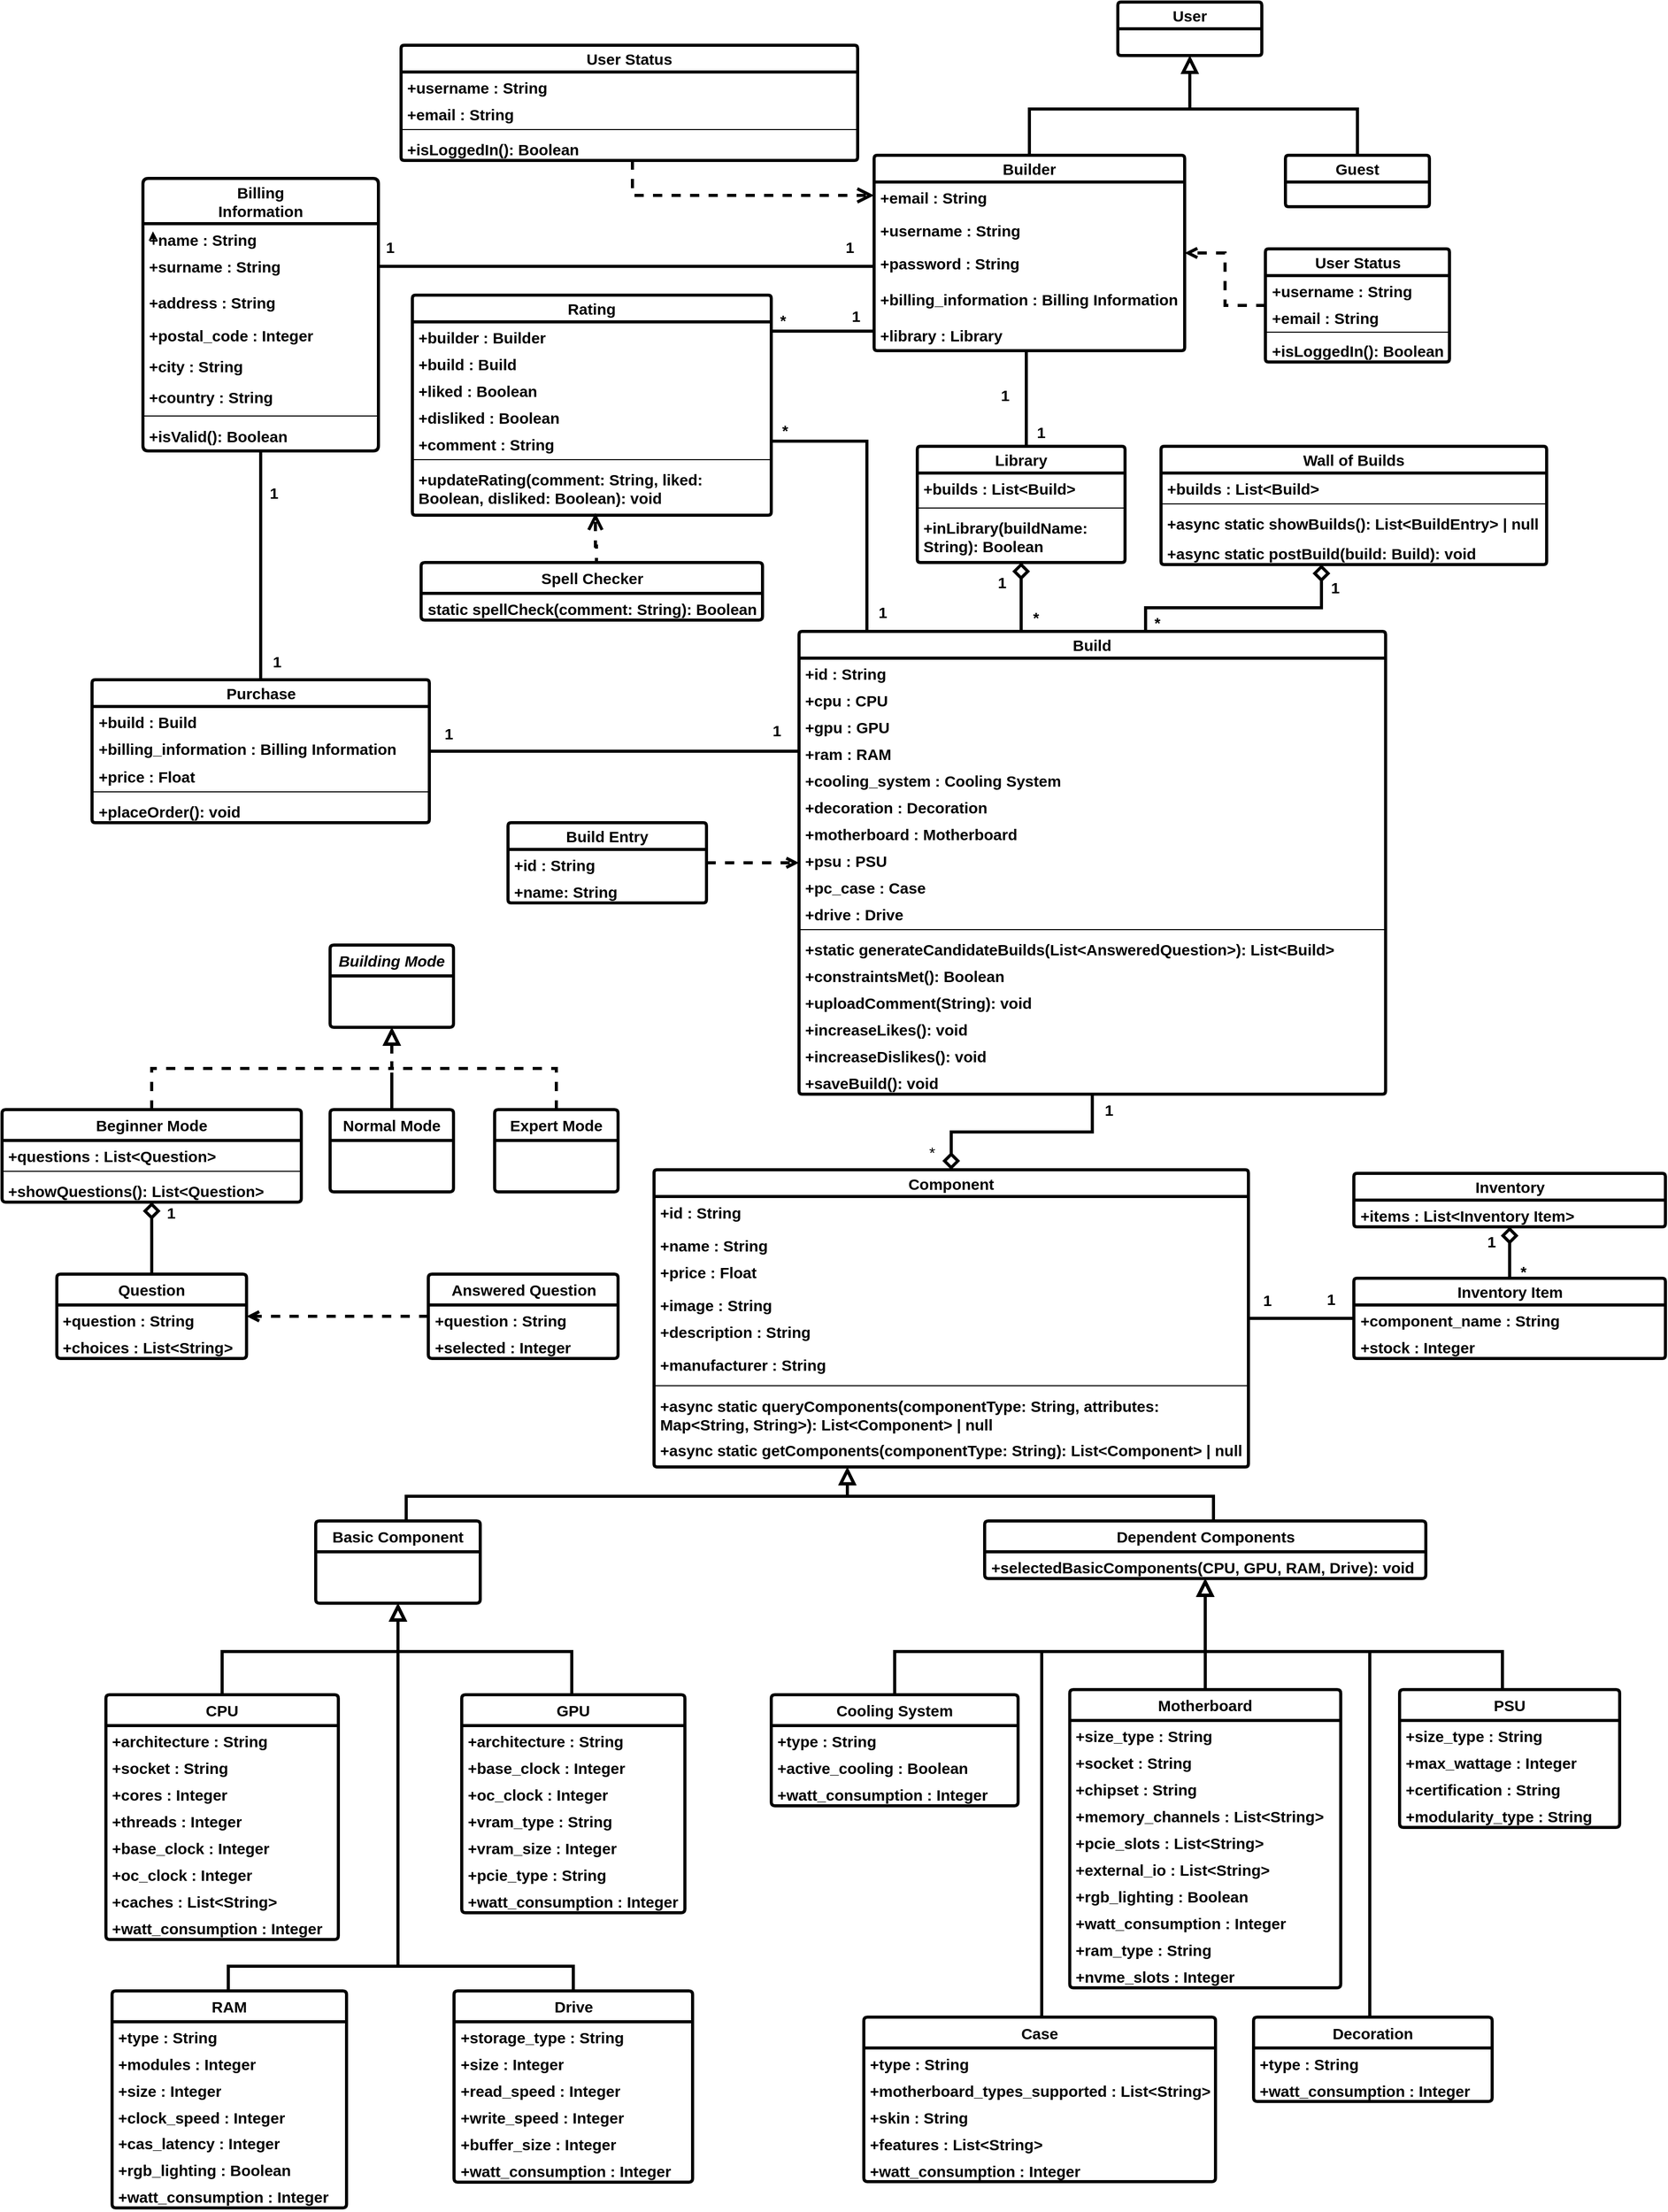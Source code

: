 <mxfile version="24.4.13" type="device">
  <diagram id="C5RBs43oDa-KdzZeNtuy" name="Page-1">
    <mxGraphModel dx="3608" dy="1075" grid="0" gridSize="10" guides="1" tooltips="1" connect="1" arrows="1" fold="1" page="1" pageScale="1" pageWidth="1800" pageHeight="2500" background="#ffffff" math="0" shadow="0">
      <root>
        <mxCell id="WIyWlLk6GJQsqaUBKTNV-0" />
        <mxCell id="WIyWlLk6GJQsqaUBKTNV-1" parent="WIyWlLk6GJQsqaUBKTNV-0" />
        <mxCell id="h2Y3JZYVkYN6LVySSPrw-0" style="edgeStyle=orthogonalEdgeStyle;rounded=0;orthogonalLoop=1;jettySize=auto;html=1;exitX=0.5;exitY=0;exitDx=0;exitDy=0;textShadow=0;" parent="WIyWlLk6GJQsqaUBKTNV-1" edge="1">
          <mxGeometry relative="1" as="geometry">
            <mxPoint x="-1535.286" y="272" as="targetPoint" />
            <mxPoint x="-1535" y="282.0" as="sourcePoint" />
          </mxGeometry>
        </mxCell>
        <mxCell id="5QwQG5rDsZmuha2iQWHT-11" style="edgeStyle=orthogonalEdgeStyle;rounded=0;orthogonalLoop=1;jettySize=auto;html=1;endArrow=none;endFill=0;strokeWidth=3;strokeColor=#000000;textShadow=0;" parent="WIyWlLk6GJQsqaUBKTNV-1" source="SudFrf4cLflyzT05pDyT-9" target="5QwQG5rDsZmuha2iQWHT-5" edge="1">
          <mxGeometry relative="1" as="geometry">
            <Array as="points">
              <mxPoint x="-686" y="434" />
              <mxPoint x="-686" y="434" />
            </Array>
          </mxGeometry>
        </mxCell>
        <mxCell id="5QwQG5rDsZmuha2iQWHT-14" style="edgeStyle=orthogonalEdgeStyle;rounded=0;orthogonalLoop=1;jettySize=auto;html=1;strokeWidth=3;endArrow=none;endFill=0;strokeColor=#000000;textShadow=0;" parent="WIyWlLk6GJQsqaUBKTNV-1" source="SudFrf4cLflyzT05pDyT-9" target="SudFrf4cLflyzT05pDyT-24" edge="1">
          <mxGeometry relative="1" as="geometry">
            <Array as="points">
              <mxPoint x="-1148" y="306" />
              <mxPoint x="-1148" y="306" />
            </Array>
          </mxGeometry>
        </mxCell>
        <mxCell id="SudFrf4cLflyzT05pDyT-9" value="Builder" style="swimlane;fontStyle=1;childLayout=stackLayout;horizontal=1;startSize=26;fillColor=none;horizontalStack=0;resizeParent=1;resizeParentMax=0;resizeLast=0;collapsible=1;marginBottom=0;whiteSpace=wrap;html=1;rounded=1;shadow=0;dashed=0;strokeColor=#000000;strokeWidth=3;align=center;verticalAlign=middle;arcSize=4;fontFamily=Helvetica;fontSize=15;fontColor=#000000;labelBorderColor=none;labelBackgroundColor=none;textShadow=0;" parent="WIyWlLk6GJQsqaUBKTNV-1" vertex="1">
          <mxGeometry x="-834" y="198" width="302" height="190" as="geometry">
            <mxRectangle x="-536" y="518" width="73" height="30" as="alternateBounds" />
          </mxGeometry>
        </mxCell>
        <mxCell id="SudFrf4cLflyzT05pDyT-13" value="+email : String" style="text;strokeColor=none;fillColor=none;align=left;verticalAlign=top;spacingLeft=4;spacingRight=4;overflow=hidden;rotatable=0;points=[[0,0.5],[1,0.5]];portConstraint=eastwest;whiteSpace=wrap;html=1;fontFamily=Helvetica;fontSize=15;fontColor=#000000;fontStyle=1;labelBorderColor=none;labelBackgroundColor=none;textShadow=0;" parent="SudFrf4cLflyzT05pDyT-9" vertex="1">
          <mxGeometry y="26" width="302" height="32" as="geometry" />
        </mxCell>
        <mxCell id="5QwQG5rDsZmuha2iQWHT-2" value="+username : String" style="text;strokeColor=none;fillColor=none;align=left;verticalAlign=top;spacingLeft=4;spacingRight=4;overflow=hidden;rotatable=0;points=[[0,0.5],[1,0.5]];portConstraint=eastwest;whiteSpace=wrap;html=1;fontFamily=Helvetica;fontSize=15;fontColor=#000000;fontStyle=1;labelBorderColor=none;labelBackgroundColor=none;textShadow=0;" parent="SudFrf4cLflyzT05pDyT-9" vertex="1">
          <mxGeometry y="58" width="302" height="32" as="geometry" />
        </mxCell>
        <mxCell id="SudFrf4cLflyzT05pDyT-12" value="+password : String" style="text;strokeColor=none;fillColor=none;align=left;verticalAlign=top;spacingLeft=4;spacingRight=4;overflow=hidden;rotatable=0;points=[[0,0.5],[1,0.5]];portConstraint=eastwest;whiteSpace=wrap;html=1;fontFamily=Helvetica;fontSize=15;fontColor=#000000;fontStyle=1;labelBorderColor=none;labelBackgroundColor=none;textShadow=0;" parent="SudFrf4cLflyzT05pDyT-9" vertex="1">
          <mxGeometry y="90" width="302" height="35" as="geometry" />
        </mxCell>
        <mxCell id="SudFrf4cLflyzT05pDyT-14" value="+billing_information : Billing Information" style="text;strokeColor=none;fillColor=none;align=left;verticalAlign=top;spacingLeft=4;spacingRight=4;overflow=hidden;rotatable=0;points=[[0,0.5],[1,0.5]];portConstraint=eastwest;whiteSpace=wrap;html=1;fontFamily=Helvetica;fontSize=15;fontColor=#000000;fontStyle=1;labelBorderColor=none;labelBackgroundColor=none;textShadow=0;" parent="SudFrf4cLflyzT05pDyT-9" vertex="1">
          <mxGeometry y="125" width="302" height="35" as="geometry" />
        </mxCell>
        <mxCell id="SudFrf4cLflyzT05pDyT-15" value="+library : Library" style="text;strokeColor=none;fillColor=none;align=left;verticalAlign=top;spacingLeft=4;spacingRight=4;overflow=hidden;rotatable=0;points=[[0,0.5],[1,0.5]];portConstraint=eastwest;whiteSpace=wrap;html=1;fontFamily=Helvetica;fontSize=15;fontColor=#000000;fontStyle=1;labelBorderColor=none;labelBackgroundColor=none;textShadow=0;" parent="SudFrf4cLflyzT05pDyT-9" vertex="1">
          <mxGeometry y="160" width="302" height="30" as="geometry" />
        </mxCell>
        <mxCell id="SudFrf4cLflyzT05pDyT-16" value="User" style="swimlane;fontStyle=1;childLayout=stackLayout;horizontal=1;startSize=26;fillColor=none;horizontalStack=0;resizeParent=1;resizeParentMax=0;resizeLast=0;collapsible=1;marginBottom=0;whiteSpace=wrap;html=1;rounded=1;shadow=0;dashed=0;strokeColor=#000000;strokeWidth=3;align=center;verticalAlign=middle;arcSize=4;fontFamily=Helvetica;fontSize=15;fontColor=#000000;labelBorderColor=none;labelBackgroundColor=none;textShadow=0;" parent="WIyWlLk6GJQsqaUBKTNV-1" vertex="1">
          <mxGeometry x="-597" y="49" width="140" height="52" as="geometry" />
        </mxCell>
        <mxCell id="SudFrf4cLflyzT05pDyT-20" value="" style="endArrow=block;endSize=10;endFill=0;shadow=0;strokeWidth=3;rounded=0;curved=0;edgeStyle=elbowEdgeStyle;elbow=vertical;textShadow=0;labelBorderColor=none;strokeColor=#000000;fontColor=#000000;labelBackgroundColor=none;fontSize=15;fontStyle=1;exitX=0.5;exitY=0;exitDx=0;exitDy=0;entryX=0.5;entryY=1;entryDx=0;entryDy=0;" parent="WIyWlLk6GJQsqaUBKTNV-1" source="SudFrf4cLflyzT05pDyT-9" target="SudFrf4cLflyzT05pDyT-16" edge="1">
          <mxGeometry width="160" relative="1" as="geometry">
            <mxPoint x="-559" y="157" as="sourcePoint" />
            <mxPoint x="-639" y="77" as="targetPoint" />
            <Array as="points">
              <mxPoint x="-603" y="153" />
            </Array>
          </mxGeometry>
        </mxCell>
        <mxCell id="SudFrf4cLflyzT05pDyT-21" value="Guest" style="swimlane;fontStyle=1;childLayout=stackLayout;horizontal=1;startSize=26;fillColor=none;horizontalStack=0;resizeParent=1;resizeParentMax=0;resizeLast=0;collapsible=1;marginBottom=0;whiteSpace=wrap;html=1;rounded=1;shadow=0;dashed=0;strokeColor=#000000;strokeWidth=3;align=center;verticalAlign=middle;arcSize=4;fontFamily=Helvetica;fontSize=15;fontColor=#000000;labelBorderColor=none;labelBackgroundColor=none;textShadow=0;" parent="WIyWlLk6GJQsqaUBKTNV-1" vertex="1">
          <mxGeometry x="-434" y="198" width="140" height="50" as="geometry" />
        </mxCell>
        <mxCell id="SudFrf4cLflyzT05pDyT-23" value="" style="endArrow=block;endSize=10;endFill=0;shadow=0;strokeWidth=3;rounded=0;curved=0;edgeStyle=elbowEdgeStyle;elbow=vertical;textShadow=0;labelBorderColor=none;strokeColor=#000000;fontColor=#000000;labelBackgroundColor=none;fontSize=15;fontStyle=1;exitX=0.5;exitY=0;exitDx=0;exitDy=0;entryX=0.5;entryY=1;entryDx=0;entryDy=0;" parent="WIyWlLk6GJQsqaUBKTNV-1" source="SudFrf4cLflyzT05pDyT-21" target="SudFrf4cLflyzT05pDyT-16" edge="1">
          <mxGeometry width="160" relative="1" as="geometry">
            <mxPoint x="-520" y="135" as="sourcePoint" />
            <mxPoint x="-706" y="24" as="targetPoint" />
            <Array as="points">
              <mxPoint x="-434" y="153" />
            </Array>
          </mxGeometry>
        </mxCell>
        <mxCell id="5QwQG5rDsZmuha2iQWHT-21" style="edgeStyle=orthogonalEdgeStyle;rounded=0;orthogonalLoop=1;jettySize=auto;html=1;strokeWidth=3;strokeColor=#000000;endArrow=none;endFill=0;endSize=6;textShadow=0;" parent="WIyWlLk6GJQsqaUBKTNV-1" source="SudFrf4cLflyzT05pDyT-24" target="SudFrf4cLflyzT05pDyT-97" edge="1">
          <mxGeometry relative="1" as="geometry" />
        </mxCell>
        <mxCell id="SudFrf4cLflyzT05pDyT-24" value="Billing&lt;div&gt;Information&lt;/div&gt;" style="swimlane;fontStyle=1;childLayout=stackLayout;horizontal=1;startSize=44;fillColor=none;horizontalStack=0;resizeParent=1;resizeParentMax=0;resizeLast=0;collapsible=1;marginBottom=0;whiteSpace=wrap;html=1;rounded=1;shadow=0;dashed=0;strokeColor=#000000;strokeWidth=3;align=center;verticalAlign=middle;arcSize=4;fontFamily=Helvetica;fontSize=15;fontColor=#000000;labelBorderColor=none;labelBackgroundColor=none;textShadow=0;" parent="WIyWlLk6GJQsqaUBKTNV-1" vertex="1">
          <mxGeometry x="-1545" y="220.5" width="229" height="265" as="geometry">
            <mxRectangle x="-536" y="518" width="73" height="30" as="alternateBounds" />
          </mxGeometry>
        </mxCell>
        <mxCell id="SudFrf4cLflyzT05pDyT-26" value="+name : String" style="text;strokeColor=none;fillColor=none;align=left;verticalAlign=top;spacingLeft=4;spacingRight=4;overflow=hidden;rotatable=0;points=[[0,0.5],[1,0.5]];portConstraint=eastwest;whiteSpace=wrap;html=1;fontFamily=Helvetica;fontSize=15;fontColor=#000000;fontStyle=1;labelBorderColor=none;labelBackgroundColor=none;textShadow=0;" parent="SudFrf4cLflyzT05pDyT-24" vertex="1">
          <mxGeometry y="44" width="229" height="26" as="geometry" />
        </mxCell>
        <mxCell id="SudFrf4cLflyzT05pDyT-27" value="+surname : String" style="text;strokeColor=none;fillColor=none;align=left;verticalAlign=top;spacingLeft=4;spacingRight=4;overflow=hidden;rotatable=0;points=[[0,0.5],[1,0.5]];portConstraint=eastwest;whiteSpace=wrap;html=1;fontFamily=Helvetica;fontSize=15;fontColor=#000000;fontStyle=1;labelBorderColor=none;labelBackgroundColor=none;textShadow=0;" parent="SudFrf4cLflyzT05pDyT-24" vertex="1">
          <mxGeometry y="70" width="229" height="35" as="geometry" />
        </mxCell>
        <mxCell id="SudFrf4cLflyzT05pDyT-28" value="+address : String" style="text;strokeColor=none;fillColor=none;align=left;verticalAlign=top;spacingLeft=4;spacingRight=4;overflow=hidden;rotatable=0;points=[[0,0.5],[1,0.5]];portConstraint=eastwest;whiteSpace=wrap;html=1;fontFamily=Helvetica;fontSize=15;fontColor=#000000;fontStyle=1;labelBorderColor=none;labelBackgroundColor=none;textShadow=0;" parent="SudFrf4cLflyzT05pDyT-24" vertex="1">
          <mxGeometry y="105" width="229" height="32" as="geometry" />
        </mxCell>
        <mxCell id="SudFrf4cLflyzT05pDyT-29" value="+postal_code : Integer" style="text;strokeColor=none;fillColor=none;align=left;verticalAlign=top;spacingLeft=4;spacingRight=4;overflow=hidden;rotatable=0;points=[[0,0.5],[1,0.5]];portConstraint=eastwest;whiteSpace=wrap;html=1;fontFamily=Helvetica;fontSize=15;fontColor=#000000;fontStyle=1;labelBorderColor=none;labelBackgroundColor=none;textShadow=0;" parent="SudFrf4cLflyzT05pDyT-24" vertex="1">
          <mxGeometry y="137" width="229" height="30" as="geometry" />
        </mxCell>
        <mxCell id="SudFrf4cLflyzT05pDyT-30" value="+city : String" style="text;strokeColor=none;fillColor=none;align=left;verticalAlign=top;spacingLeft=4;spacingRight=4;overflow=hidden;rotatable=0;points=[[0,0.5],[1,0.5]];portConstraint=eastwest;whiteSpace=wrap;html=1;fontFamily=Helvetica;fontSize=15;fontColor=#000000;fontStyle=1;labelBorderColor=none;labelBackgroundColor=none;textShadow=0;" parent="SudFrf4cLflyzT05pDyT-24" vertex="1">
          <mxGeometry y="167" width="229" height="30" as="geometry" />
        </mxCell>
        <mxCell id="Mn4rACtxwUHcPZqOqvtR-30" value="+country : String" style="text;strokeColor=none;fillColor=none;align=left;verticalAlign=top;spacingLeft=4;spacingRight=4;overflow=hidden;rotatable=0;points=[[0,0.5],[1,0.5]];portConstraint=eastwest;whiteSpace=wrap;html=1;fontFamily=Helvetica;fontSize=15;fontColor=#000000;fontStyle=1;labelBorderColor=none;labelBackgroundColor=none;textShadow=0;" parent="SudFrf4cLflyzT05pDyT-24" vertex="1">
          <mxGeometry y="197" width="229" height="30" as="geometry" />
        </mxCell>
        <mxCell id="Mn4rACtxwUHcPZqOqvtR-31" value="" style="line;strokeWidth=1;fillColor=none;align=left;verticalAlign=middle;spacingTop=-1;spacingLeft=3;spacingRight=3;rotatable=0;labelPosition=right;points=[];portConstraint=eastwest;strokeColor=inherit;" parent="SudFrf4cLflyzT05pDyT-24" vertex="1">
          <mxGeometry y="227" width="229" height="8" as="geometry" />
        </mxCell>
        <mxCell id="SudFrf4cLflyzT05pDyT-31" value="+isValid(): Boolean" style="text;strokeColor=none;fillColor=none;align=left;verticalAlign=top;spacingLeft=4;spacingRight=4;overflow=hidden;rotatable=0;points=[[0,0.5],[1,0.5]];portConstraint=eastwest;whiteSpace=wrap;html=1;fontFamily=Helvetica;fontSize=15;fontColor=#000000;fontStyle=1;labelBorderColor=none;labelBackgroundColor=none;textShadow=0;" parent="SudFrf4cLflyzT05pDyT-24" vertex="1">
          <mxGeometry y="235" width="229" height="30" as="geometry" />
        </mxCell>
        <mxCell id="SudFrf4cLflyzT05pDyT-32" value="&lt;i style=&quot;font-size: 15px;&quot;&gt;Building Mode&lt;/i&gt;" style="swimlane;fontStyle=1;childLayout=stackLayout;horizontal=1;startSize=30;horizontalStack=0;resizeParent=1;resizeParentMax=0;resizeLast=0;collapsible=1;marginBottom=0;whiteSpace=wrap;html=1;textShadow=0;labelBorderColor=none;strokeColor=#000000;fontColor=#000000;labelBackgroundColor=none;fillColor=none;fontSize=15;strokeWidth=3;rounded=1;shadow=0;dashed=0;align=center;verticalAlign=middle;arcSize=4;fontFamily=Helvetica;" parent="WIyWlLk6GJQsqaUBKTNV-1" vertex="1">
          <mxGeometry x="-1363" y="966" width="120" height="80" as="geometry" />
        </mxCell>
        <mxCell id="SudFrf4cLflyzT05pDyT-34" value="Beginner Mode" style="swimlane;fontStyle=1;childLayout=stackLayout;horizontal=1;startSize=30;horizontalStack=0;resizeParent=1;resizeParentMax=0;resizeLast=0;collapsible=1;marginBottom=0;whiteSpace=wrap;html=1;textShadow=0;labelBorderColor=none;strokeColor=#000000;fontColor=#000000;labelBackgroundColor=none;fillColor=none;fontSize=15;strokeWidth=3;rounded=1;shadow=0;dashed=0;align=center;verticalAlign=middle;arcSize=4;fontFamily=Helvetica;" parent="WIyWlLk6GJQsqaUBKTNV-1" vertex="1">
          <mxGeometry x="-1682" y="1126" width="291" height="90" as="geometry" />
        </mxCell>
        <mxCell id="Mn4rACtxwUHcPZqOqvtR-42" value="+questions : List&amp;lt;Question&amp;gt;" style="text;strokeColor=none;fillColor=none;align=left;verticalAlign=top;spacingLeft=4;spacingRight=4;overflow=hidden;rotatable=0;points=[[0,0.5],[1,0.5]];portConstraint=eastwest;whiteSpace=wrap;html=1;fontFamily=Helvetica;fontSize=15;fontColor=#000000;fontStyle=1;labelBorderColor=none;labelBackgroundColor=none;textShadow=0;" parent="SudFrf4cLflyzT05pDyT-34" vertex="1">
          <mxGeometry y="30" width="291" height="26" as="geometry" />
        </mxCell>
        <mxCell id="Led1aFKPRRhpDLwWSwgY-0" value="" style="line;strokeWidth=1;fillColor=none;align=left;verticalAlign=middle;spacingTop=-1;spacingLeft=3;spacingRight=3;rotatable=0;labelPosition=right;points=[];portConstraint=eastwest;strokeColor=inherit;" parent="SudFrf4cLflyzT05pDyT-34" vertex="1">
          <mxGeometry y="56" width="291" height="8" as="geometry" />
        </mxCell>
        <mxCell id="oO6vd9l6yAj-1YgE8Lrl-6" value="+showQuestions(): List&amp;lt;Question&amp;gt;" style="text;strokeColor=none;fillColor=none;align=left;verticalAlign=top;spacingLeft=4;spacingRight=4;overflow=hidden;rotatable=0;points=[[0,0.5],[1,0.5]];portConstraint=eastwest;whiteSpace=wrap;html=1;fontFamily=Helvetica;fontSize=15;fontColor=#000000;fontStyle=1;labelBorderColor=none;labelBackgroundColor=none;textShadow=0;" parent="SudFrf4cLflyzT05pDyT-34" vertex="1">
          <mxGeometry y="64" width="291" height="26" as="geometry" />
        </mxCell>
        <mxCell id="SudFrf4cLflyzT05pDyT-36" value="Normal Mode" style="swimlane;fontStyle=1;childLayout=stackLayout;horizontal=1;startSize=30;horizontalStack=0;resizeParent=1;resizeParentMax=0;resizeLast=0;collapsible=1;marginBottom=0;whiteSpace=wrap;html=1;textShadow=0;labelBorderColor=none;strokeColor=#000000;fontColor=#000000;labelBackgroundColor=none;fillColor=none;fontSize=15;strokeWidth=3;rounded=1;shadow=0;dashed=0;align=center;verticalAlign=middle;arcSize=4;fontFamily=Helvetica;" parent="WIyWlLk6GJQsqaUBKTNV-1" vertex="1">
          <mxGeometry x="-1363" y="1126" width="120" height="80" as="geometry" />
        </mxCell>
        <mxCell id="SudFrf4cLflyzT05pDyT-38" value="Expert Mode" style="swimlane;fontStyle=1;childLayout=stackLayout;horizontal=1;startSize=30;horizontalStack=0;resizeParent=1;resizeParentMax=0;resizeLast=0;collapsible=1;marginBottom=0;whiteSpace=wrap;html=1;textShadow=0;labelBorderColor=none;strokeColor=#000000;fontColor=#000000;labelBackgroundColor=none;fillColor=none;fontSize=15;strokeWidth=3;rounded=1;shadow=0;dashed=0;align=center;verticalAlign=middle;arcSize=4;fontFamily=Helvetica;" parent="WIyWlLk6GJQsqaUBKTNV-1" vertex="1">
          <mxGeometry x="-1203" y="1126" width="120" height="80" as="geometry" />
        </mxCell>
        <mxCell id="SudFrf4cLflyzT05pDyT-40" style="edgeStyle=orthogonalEdgeStyle;rounded=0;orthogonalLoop=1;jettySize=auto;html=1;entryX=0.5;entryY=1;entryDx=0;entryDy=0;dashed=1;endArrow=block;endFill=0;endSize=10;textShadow=0;labelBorderColor=none;strokeColor=#000000;fontColor=#000000;labelBackgroundColor=none;strokeWidth=3;fontSize=15;fontStyle=1;exitX=0.5;exitY=0;exitDx=0;exitDy=0;" parent="WIyWlLk6GJQsqaUBKTNV-1" source="SudFrf4cLflyzT05pDyT-38" edge="1">
          <mxGeometry relative="1" as="geometry">
            <Array as="points">
              <mxPoint x="-1143" y="1126" />
              <mxPoint x="-1143" y="1086" />
              <mxPoint x="-1303" y="1086" />
            </Array>
            <mxPoint x="-1143" y="1126" as="sourcePoint" />
            <mxPoint x="-1303" y="1046" as="targetPoint" />
          </mxGeometry>
        </mxCell>
        <mxCell id="SudFrf4cLflyzT05pDyT-42" style="edgeStyle=orthogonalEdgeStyle;rounded=0;orthogonalLoop=1;jettySize=auto;html=1;entryX=0.5;entryY=1;entryDx=0;entryDy=0;dashed=1;dashPattern=12 12;endArrow=block;endFill=0;endSize=10;textShadow=0;labelBorderColor=none;strokeColor=#000000;fontColor=#000000;labelBackgroundColor=none;strokeWidth=3;fontSize=15;fontStyle=1" parent="WIyWlLk6GJQsqaUBKTNV-1" edge="1">
          <mxGeometry relative="1" as="geometry">
            <mxPoint x="-1303" y="1126" as="sourcePoint" />
            <mxPoint x="-1303" y="1046" as="targetPoint" />
          </mxGeometry>
        </mxCell>
        <mxCell id="SudFrf4cLflyzT05pDyT-43" style="edgeStyle=orthogonalEdgeStyle;rounded=0;orthogonalLoop=1;jettySize=auto;html=1;entryX=0.5;entryY=1;entryDx=0;entryDy=0;dashed=1;endArrow=block;endFill=0;endSize=10;textShadow=0;labelBorderColor=none;strokeColor=#000000;fontColor=#000000;labelBackgroundColor=none;strokeWidth=3;fontSize=15;fontStyle=1;exitX=0.5;exitY=0;exitDx=0;exitDy=0;" parent="WIyWlLk6GJQsqaUBKTNV-1" source="SudFrf4cLflyzT05pDyT-34" edge="1">
          <mxGeometry relative="1" as="geometry">
            <Array as="points">
              <mxPoint x="-1536" y="1086" />
              <mxPoint x="-1303" y="1086" />
            </Array>
            <mxPoint x="-1463" y="1126" as="sourcePoint" />
            <mxPoint x="-1303" y="1046" as="targetPoint" />
          </mxGeometry>
        </mxCell>
        <mxCell id="SudFrf4cLflyzT05pDyT-51" value="Build" style="swimlane;fontStyle=1;childLayout=stackLayout;horizontal=1;startSize=26;fillColor=none;horizontalStack=0;resizeParent=1;resizeParentMax=0;resizeLast=0;collapsible=1;marginBottom=0;whiteSpace=wrap;html=1;rounded=1;shadow=0;dashed=0;strokeColor=#000000;strokeWidth=3;align=center;verticalAlign=middle;arcSize=4;fontFamily=Helvetica;fontSize=15;fontColor=#000000;labelBorderColor=none;labelBackgroundColor=none;textShadow=0;" parent="WIyWlLk6GJQsqaUBKTNV-1" vertex="1">
          <mxGeometry x="-907" y="661" width="570.38" height="450" as="geometry">
            <mxRectangle x="-536" y="518" width="73" height="30" as="alternateBounds" />
          </mxGeometry>
        </mxCell>
        <mxCell id="y0JfMWJtn9zBniBUYTQk-4" value="+id : String" style="text;strokeColor=none;fillColor=none;align=left;verticalAlign=top;spacingLeft=4;spacingRight=4;overflow=hidden;rotatable=0;points=[[0,0.5],[1,0.5]];portConstraint=eastwest;whiteSpace=wrap;html=1;fontFamily=Helvetica;fontSize=15;fontColor=#000000;fontStyle=1;labelBorderColor=none;labelBackgroundColor=none;textShadow=0;" vertex="1" parent="SudFrf4cLflyzT05pDyT-51">
          <mxGeometry y="26" width="570.38" height="26" as="geometry" />
        </mxCell>
        <mxCell id="KfmZiENBN5u5x_a287lG-17" value="+cpu : CPU" style="text;strokeColor=none;fillColor=none;align=left;verticalAlign=top;spacingLeft=4;spacingRight=4;overflow=hidden;rotatable=0;points=[[0,0.5],[1,0.5]];portConstraint=eastwest;whiteSpace=wrap;html=1;fontFamily=Helvetica;fontSize=15;fontColor=#000000;fontStyle=1;labelBorderColor=none;labelBackgroundColor=none;textShadow=0;" parent="SudFrf4cLflyzT05pDyT-51" vertex="1">
          <mxGeometry y="52" width="570.38" height="26" as="geometry" />
        </mxCell>
        <mxCell id="KfmZiENBN5u5x_a287lG-18" value="+gpu : GPU" style="text;strokeColor=none;fillColor=none;align=left;verticalAlign=top;spacingLeft=4;spacingRight=4;overflow=hidden;rotatable=0;points=[[0,0.5],[1,0.5]];portConstraint=eastwest;whiteSpace=wrap;html=1;fontFamily=Helvetica;fontSize=15;fontColor=#000000;fontStyle=1;labelBorderColor=none;labelBackgroundColor=none;textShadow=0;" parent="SudFrf4cLflyzT05pDyT-51" vertex="1">
          <mxGeometry y="78" width="570.38" height="26" as="geometry" />
        </mxCell>
        <mxCell id="KfmZiENBN5u5x_a287lG-19" value="+ram : RAM" style="text;strokeColor=none;fillColor=none;align=left;verticalAlign=top;spacingLeft=4;spacingRight=4;overflow=hidden;rotatable=0;points=[[0,0.5],[1,0.5]];portConstraint=eastwest;whiteSpace=wrap;html=1;fontFamily=Helvetica;fontSize=15;fontColor=#000000;fontStyle=1;labelBorderColor=none;labelBackgroundColor=none;textShadow=0;" parent="SudFrf4cLflyzT05pDyT-51" vertex="1">
          <mxGeometry y="104" width="570.38" height="26" as="geometry" />
        </mxCell>
        <mxCell id="KfmZiENBN5u5x_a287lG-20" value="+cooling_system : Cooling System" style="text;strokeColor=none;fillColor=none;align=left;verticalAlign=top;spacingLeft=4;spacingRight=4;overflow=hidden;rotatable=0;points=[[0,0.5],[1,0.5]];portConstraint=eastwest;whiteSpace=wrap;html=1;fontFamily=Helvetica;fontSize=15;fontColor=#000000;fontStyle=1;labelBorderColor=none;labelBackgroundColor=none;textShadow=0;" parent="SudFrf4cLflyzT05pDyT-51" vertex="1">
          <mxGeometry y="130" width="570.38" height="26" as="geometry" />
        </mxCell>
        <mxCell id="KfmZiENBN5u5x_a287lG-21" value="+decoration : Decoration" style="text;strokeColor=none;fillColor=none;align=left;verticalAlign=top;spacingLeft=4;spacingRight=4;overflow=hidden;rotatable=0;points=[[0,0.5],[1,0.5]];portConstraint=eastwest;whiteSpace=wrap;html=1;fontFamily=Helvetica;fontSize=15;fontColor=#000000;fontStyle=1;labelBorderColor=none;labelBackgroundColor=none;textShadow=0;" parent="SudFrf4cLflyzT05pDyT-51" vertex="1">
          <mxGeometry y="156" width="570.38" height="26" as="geometry" />
        </mxCell>
        <mxCell id="KfmZiENBN5u5x_a287lG-22" value="+motherboard : Motherboard" style="text;strokeColor=none;fillColor=none;align=left;verticalAlign=top;spacingLeft=4;spacingRight=4;overflow=hidden;rotatable=0;points=[[0,0.5],[1,0.5]];portConstraint=eastwest;whiteSpace=wrap;html=1;fontFamily=Helvetica;fontSize=15;fontColor=#000000;fontStyle=1;labelBorderColor=none;labelBackgroundColor=none;textShadow=0;" parent="SudFrf4cLflyzT05pDyT-51" vertex="1">
          <mxGeometry y="182" width="570.38" height="26" as="geometry" />
        </mxCell>
        <mxCell id="KfmZiENBN5u5x_a287lG-23" value="+psu : PSU" style="text;strokeColor=none;fillColor=none;align=left;verticalAlign=top;spacingLeft=4;spacingRight=4;overflow=hidden;rotatable=0;points=[[0,0.5],[1,0.5]];portConstraint=eastwest;whiteSpace=wrap;html=1;fontFamily=Helvetica;fontSize=15;fontColor=#000000;fontStyle=1;labelBorderColor=none;labelBackgroundColor=none;textShadow=0;" parent="SudFrf4cLflyzT05pDyT-51" vertex="1">
          <mxGeometry y="208" width="570.38" height="26" as="geometry" />
        </mxCell>
        <mxCell id="KfmZiENBN5u5x_a287lG-24" value="+pc_case : Case" style="text;strokeColor=none;fillColor=none;align=left;verticalAlign=top;spacingLeft=4;spacingRight=4;overflow=hidden;rotatable=0;points=[[0,0.5],[1,0.5]];portConstraint=eastwest;whiteSpace=wrap;html=1;fontFamily=Helvetica;fontSize=15;fontColor=#000000;fontStyle=1;labelBorderColor=none;labelBackgroundColor=none;textShadow=0;" parent="SudFrf4cLflyzT05pDyT-51" vertex="1">
          <mxGeometry y="234" width="570.38" height="26" as="geometry" />
        </mxCell>
        <mxCell id="Mn4rACtxwUHcPZqOqvtR-13" value="+drive : Drive" style="text;strokeColor=none;fillColor=none;align=left;verticalAlign=top;spacingLeft=4;spacingRight=4;overflow=hidden;rotatable=0;points=[[0,0.5],[1,0.5]];portConstraint=eastwest;whiteSpace=wrap;html=1;fontFamily=Helvetica;fontSize=15;fontColor=#000000;fontStyle=1;labelBorderColor=none;labelBackgroundColor=none;textShadow=0;" parent="SudFrf4cLflyzT05pDyT-51" vertex="1">
          <mxGeometry y="260" width="570.38" height="26" as="geometry" />
        </mxCell>
        <mxCell id="Mn4rACtxwUHcPZqOqvtR-14" value="" style="line;strokeWidth=1;fillColor=none;align=left;verticalAlign=middle;spacingTop=-1;spacingLeft=3;spacingRight=3;rotatable=0;labelPosition=right;points=[];portConstraint=eastwest;strokeColor=inherit;" parent="SudFrf4cLflyzT05pDyT-51" vertex="1">
          <mxGeometry y="286" width="570.38" height="8" as="geometry" />
        </mxCell>
        <mxCell id="Mn4rACtxwUHcPZqOqvtR-15" value="+static generateCandidateBuilds(List&amp;lt;AnsweredQuestion&amp;gt;): List&amp;lt;Build&amp;gt;" style="text;strokeColor=none;fillColor=none;align=left;verticalAlign=top;spacingLeft=4;spacingRight=4;overflow=hidden;rotatable=0;points=[[0,0.5],[1,0.5]];portConstraint=eastwest;whiteSpace=wrap;html=1;fontFamily=Helvetica;fontSize=15;fontColor=#000000;fontStyle=1;labelBorderColor=none;labelBackgroundColor=none;textShadow=0;" parent="SudFrf4cLflyzT05pDyT-51" vertex="1">
          <mxGeometry y="294" width="570.38" height="26" as="geometry" />
        </mxCell>
        <mxCell id="Mn4rACtxwUHcPZqOqvtR-16" value="+constraintsMet(): Boolean" style="text;strokeColor=none;fillColor=none;align=left;verticalAlign=top;spacingLeft=4;spacingRight=4;overflow=hidden;rotatable=0;points=[[0,0.5],[1,0.5]];portConstraint=eastwest;whiteSpace=wrap;html=1;fontFamily=Helvetica;fontSize=15;fontColor=#000000;fontStyle=1;labelBorderColor=none;labelBackgroundColor=none;textShadow=0;" parent="SudFrf4cLflyzT05pDyT-51" vertex="1">
          <mxGeometry y="320" width="570.38" height="26" as="geometry" />
        </mxCell>
        <mxCell id="Mn4rACtxwUHcPZqOqvtR-17" value="+uploadComment(String): void" style="text;strokeColor=none;fillColor=none;align=left;verticalAlign=top;spacingLeft=4;spacingRight=4;overflow=hidden;rotatable=0;points=[[0,0.5],[1,0.5]];portConstraint=eastwest;whiteSpace=wrap;html=1;fontFamily=Helvetica;fontSize=15;fontColor=#000000;fontStyle=1;labelBorderColor=none;labelBackgroundColor=none;textShadow=0;" parent="SudFrf4cLflyzT05pDyT-51" vertex="1">
          <mxGeometry y="346" width="570.38" height="26" as="geometry" />
        </mxCell>
        <mxCell id="Mn4rACtxwUHcPZqOqvtR-18" value="+increaseLikes(): void" style="text;strokeColor=none;fillColor=none;align=left;verticalAlign=top;spacingLeft=4;spacingRight=4;overflow=hidden;rotatable=0;points=[[0,0.5],[1,0.5]];portConstraint=eastwest;whiteSpace=wrap;html=1;fontFamily=Helvetica;fontSize=15;fontColor=#000000;fontStyle=1;labelBorderColor=none;labelBackgroundColor=none;textShadow=0;" parent="SudFrf4cLflyzT05pDyT-51" vertex="1">
          <mxGeometry y="372" width="570.38" height="26" as="geometry" />
        </mxCell>
        <mxCell id="Mn4rACtxwUHcPZqOqvtR-19" value="+increaseDislikes(): void" style="text;strokeColor=none;fillColor=none;align=left;verticalAlign=top;spacingLeft=4;spacingRight=4;overflow=hidden;rotatable=0;points=[[0,0.5],[1,0.5]];portConstraint=eastwest;whiteSpace=wrap;html=1;fontFamily=Helvetica;fontSize=15;fontColor=#000000;fontStyle=1;labelBorderColor=none;labelBackgroundColor=none;textShadow=0;" parent="SudFrf4cLflyzT05pDyT-51" vertex="1">
          <mxGeometry y="398" width="570.38" height="26" as="geometry" />
        </mxCell>
        <mxCell id="SudFrf4cLflyzT05pDyT-52" value="+saveBuild(): void" style="text;strokeColor=none;fillColor=none;align=left;verticalAlign=top;spacingLeft=4;spacingRight=4;overflow=hidden;rotatable=0;points=[[0,0.5],[1,0.5]];portConstraint=eastwest;whiteSpace=wrap;html=1;fontFamily=Helvetica;fontSize=15;fontColor=#000000;fontStyle=1;labelBorderColor=none;labelBackgroundColor=none;textShadow=0;" parent="SudFrf4cLflyzT05pDyT-51" vertex="1">
          <mxGeometry y="424" width="570.38" height="26" as="geometry" />
        </mxCell>
        <mxCell id="5QwQG5rDsZmuha2iQWHT-34" style="edgeStyle=orthogonalEdgeStyle;rounded=0;orthogonalLoop=1;jettySize=auto;html=1;strokeWidth=3;strokeColor=#000000;endArrow=diamond;endFill=0;endSize=10;textShadow=0;exitX=0.5;exitY=1;exitDx=0;exitDy=0;" parent="WIyWlLk6GJQsqaUBKTNV-1" source="SudFrf4cLflyzT05pDyT-51" target="SudFrf4cLflyzT05pDyT-67" edge="1">
          <mxGeometry relative="1" as="geometry">
            <mxPoint x="-688.5" y="1013.5" as="targetPoint" />
            <Array as="points" />
            <mxPoint x="-570.25" y="1125" as="sourcePoint" />
          </mxGeometry>
        </mxCell>
        <mxCell id="SudFrf4cLflyzT05pDyT-67" value="Component" style="swimlane;fontStyle=1;childLayout=stackLayout;horizontal=1;startSize=26;fillColor=none;horizontalStack=0;resizeParent=1;resizeParentMax=0;resizeLast=0;collapsible=1;marginBottom=0;whiteSpace=wrap;html=1;rounded=1;shadow=0;dashed=0;strokeColor=#000000;strokeWidth=3;align=center;verticalAlign=middle;arcSize=4;fontFamily=Helvetica;fontSize=15;fontColor=#000000;labelBorderColor=none;labelBackgroundColor=none;textShadow=0;" parent="WIyWlLk6GJQsqaUBKTNV-1" vertex="1">
          <mxGeometry x="-1048" y="1184.5" width="578" height="289" as="geometry">
            <mxRectangle x="-536" y="518" width="73" height="30" as="alternateBounds" />
          </mxGeometry>
        </mxCell>
        <mxCell id="y0JfMWJtn9zBniBUYTQk-5" value="+id : String" style="text;strokeColor=none;fillColor=none;align=left;verticalAlign=top;spacingLeft=4;spacingRight=4;overflow=hidden;rotatable=0;points=[[0,0.5],[1,0.5]];portConstraint=eastwest;whiteSpace=wrap;html=1;fontFamily=Helvetica;fontSize=15;fontColor=#000000;fontStyle=1;labelBorderColor=none;labelBackgroundColor=none;textShadow=0;" vertex="1" parent="SudFrf4cLflyzT05pDyT-67">
          <mxGeometry y="26" width="578" height="32" as="geometry" />
        </mxCell>
        <mxCell id="93_m1jLfWyNL42i5EXpA-67" value="+name : String" style="text;strokeColor=none;fillColor=none;align=left;verticalAlign=top;spacingLeft=4;spacingRight=4;overflow=hidden;rotatable=0;points=[[0,0.5],[1,0.5]];portConstraint=eastwest;whiteSpace=wrap;html=1;fontFamily=Helvetica;fontSize=15;fontColor=#000000;fontStyle=1;labelBorderColor=none;labelBackgroundColor=none;textShadow=0;" parent="SudFrf4cLflyzT05pDyT-67" vertex="1">
          <mxGeometry y="58" width="578" height="26" as="geometry" />
        </mxCell>
        <mxCell id="93_m1jLfWyNL42i5EXpA-71" value="+price : Float" style="text;strokeColor=none;fillColor=none;align=left;verticalAlign=top;spacingLeft=4;spacingRight=4;overflow=hidden;rotatable=0;points=[[0,0.5],[1,0.5]];portConstraint=eastwest;whiteSpace=wrap;html=1;fontFamily=Helvetica;fontSize=15;fontColor=#000000;fontStyle=1;labelBorderColor=none;labelBackgroundColor=none;textShadow=0;" parent="SudFrf4cLflyzT05pDyT-67" vertex="1">
          <mxGeometry y="84" width="578" height="32" as="geometry" />
        </mxCell>
        <mxCell id="SudFrf4cLflyzT05pDyT-69" value="+image : String" style="text;strokeColor=none;fillColor=none;align=left;verticalAlign=top;spacingLeft=4;spacingRight=4;overflow=hidden;rotatable=0;points=[[0,0.5],[1,0.5]];portConstraint=eastwest;whiteSpace=wrap;html=1;fontFamily=Helvetica;fontSize=15;fontColor=#000000;fontStyle=1;labelBorderColor=none;labelBackgroundColor=none;textShadow=0;" parent="SudFrf4cLflyzT05pDyT-67" vertex="1">
          <mxGeometry y="116" width="578" height="26" as="geometry" />
        </mxCell>
        <mxCell id="93_m1jLfWyNL42i5EXpA-66" value="+description : String" style="text;strokeColor=none;fillColor=none;align=left;verticalAlign=top;spacingLeft=4;spacingRight=4;overflow=hidden;rotatable=0;points=[[0,0.5],[1,0.5]];portConstraint=eastwest;whiteSpace=wrap;html=1;fontFamily=Helvetica;fontSize=15;fontColor=#000000;fontStyle=1;labelBorderColor=none;labelBackgroundColor=none;textShadow=0;" parent="SudFrf4cLflyzT05pDyT-67" vertex="1">
          <mxGeometry y="142" width="578" height="32" as="geometry" />
        </mxCell>
        <mxCell id="Mn4rACtxwUHcPZqOqvtR-3" value="+manufacturer : String" style="text;strokeColor=none;fillColor=none;align=left;verticalAlign=top;spacingLeft=4;spacingRight=4;overflow=hidden;rotatable=0;points=[[0,0.5],[1,0.5]];portConstraint=eastwest;whiteSpace=wrap;html=1;fontFamily=Helvetica;fontSize=15;fontColor=#000000;fontStyle=1;labelBorderColor=none;labelBackgroundColor=none;textShadow=0;" parent="SudFrf4cLflyzT05pDyT-67" vertex="1">
          <mxGeometry y="174" width="578" height="32" as="geometry" />
        </mxCell>
        <mxCell id="Mn4rACtxwUHcPZqOqvtR-4" value="" style="line;strokeWidth=1;fillColor=none;align=left;verticalAlign=middle;spacingTop=-1;spacingLeft=3;spacingRight=3;rotatable=0;labelPosition=right;points=[];portConstraint=eastwest;strokeColor=inherit;" parent="SudFrf4cLflyzT05pDyT-67" vertex="1">
          <mxGeometry y="206" width="578" height="8" as="geometry" />
        </mxCell>
        <mxCell id="Mn4rACtxwUHcPZqOqvtR-5" value="+async static queryComponents(componentType: String, attributes: Map&amp;lt;String, String&amp;gt;): List&amp;lt;Component&amp;gt; | null" style="text;strokeColor=none;fillColor=none;align=left;verticalAlign=top;spacingLeft=4;spacingRight=4;overflow=hidden;rotatable=0;points=[[0,0.5],[1,0.5]];portConstraint=eastwest;whiteSpace=wrap;html=1;fontFamily=Helvetica;fontSize=15;fontColor=#000000;fontStyle=1;labelBorderColor=none;labelBackgroundColor=none;textShadow=0;" parent="SudFrf4cLflyzT05pDyT-67" vertex="1">
          <mxGeometry y="214" width="578" height="43" as="geometry" />
        </mxCell>
        <mxCell id="SudFrf4cLflyzT05pDyT-71" value="+async static getComponents(componentType: String): List&amp;lt;Component&amp;gt; | null" style="text;strokeColor=none;fillColor=none;align=left;verticalAlign=top;spacingLeft=4;spacingRight=4;overflow=hidden;rotatable=0;points=[[0,0.5],[1,0.5]];portConstraint=eastwest;whiteSpace=wrap;html=1;fontFamily=Helvetica;fontSize=15;fontColor=#000000;fontStyle=1;labelBorderColor=none;labelBackgroundColor=none;textShadow=0;" parent="SudFrf4cLflyzT05pDyT-67" vertex="1">
          <mxGeometry y="257" width="578" height="32" as="geometry" />
        </mxCell>
        <mxCell id="5QwQG5rDsZmuha2iQWHT-32" style="edgeStyle=orthogonalEdgeStyle;rounded=0;orthogonalLoop=1;jettySize=auto;html=1;endArrow=block;endFill=0;endSize=10;strokeColor=#000000;strokeWidth=3;textShadow=0;" parent="WIyWlLk6GJQsqaUBKTNV-1" source="SudFrf4cLflyzT05pDyT-87" target="5QwQG5rDsZmuha2iQWHT-29" edge="1">
          <mxGeometry relative="1" as="geometry">
            <Array as="points">
              <mxPoint x="-1128" y="1653" />
              <mxPoint x="-1297" y="1653" />
            </Array>
          </mxGeometry>
        </mxCell>
        <mxCell id="SudFrf4cLflyzT05pDyT-87" value="GPU" style="swimlane;fontStyle=1;childLayout=stackLayout;horizontal=1;startSize=30;horizontalStack=0;resizeParent=1;resizeParentMax=0;resizeLast=0;collapsible=1;marginBottom=0;whiteSpace=wrap;html=1;textShadow=0;labelBorderColor=none;strokeColor=#000000;fontColor=#000000;labelBackgroundColor=none;fillColor=none;fontSize=15;strokeWidth=3;rounded=1;shadow=0;dashed=0;align=center;verticalAlign=middle;arcSize=4;fontFamily=Helvetica;" parent="WIyWlLk6GJQsqaUBKTNV-1" vertex="1">
          <mxGeometry x="-1235" y="1695" width="217" height="212" as="geometry" />
        </mxCell>
        <mxCell id="93_m1jLfWyNL42i5EXpA-47" value="+architecture : String" style="text;strokeColor=none;fillColor=none;align=left;verticalAlign=top;spacingLeft=4;spacingRight=4;overflow=hidden;rotatable=0;points=[[0,0.5],[1,0.5]];portConstraint=eastwest;whiteSpace=wrap;html=1;fontFamily=Helvetica;fontSize=15;fontColor=#000000;fontStyle=1;labelBorderColor=none;labelBackgroundColor=none;textShadow=0;" parent="SudFrf4cLflyzT05pDyT-87" vertex="1">
          <mxGeometry y="30" width="217" height="26" as="geometry" />
        </mxCell>
        <mxCell id="93_m1jLfWyNL42i5EXpA-48" value="+base_clock : Integer" style="text;strokeColor=none;fillColor=none;align=left;verticalAlign=top;spacingLeft=4;spacingRight=4;overflow=hidden;rotatable=0;points=[[0,0.5],[1,0.5]];portConstraint=eastwest;whiteSpace=wrap;html=1;fontFamily=Helvetica;fontSize=15;fontColor=#000000;fontStyle=1;labelBorderColor=none;labelBackgroundColor=none;textShadow=0;" parent="SudFrf4cLflyzT05pDyT-87" vertex="1">
          <mxGeometry y="56" width="217" height="26" as="geometry" />
        </mxCell>
        <mxCell id="93_m1jLfWyNL42i5EXpA-49" value="+oc_clock : Integer" style="text;strokeColor=none;fillColor=none;align=left;verticalAlign=top;spacingLeft=4;spacingRight=4;overflow=hidden;rotatable=0;points=[[0,0.5],[1,0.5]];portConstraint=eastwest;whiteSpace=wrap;html=1;fontFamily=Helvetica;fontSize=15;fontColor=#000000;fontStyle=1;labelBorderColor=none;labelBackgroundColor=none;textShadow=0;" parent="SudFrf4cLflyzT05pDyT-87" vertex="1">
          <mxGeometry y="82" width="217" height="26" as="geometry" />
        </mxCell>
        <mxCell id="93_m1jLfWyNL42i5EXpA-39" value="+vram_type : String" style="text;strokeColor=none;fillColor=none;align=left;verticalAlign=top;spacingLeft=4;spacingRight=4;overflow=hidden;rotatable=0;points=[[0,0.5],[1,0.5]];portConstraint=eastwest;whiteSpace=wrap;html=1;fontFamily=Helvetica;fontSize=15;fontColor=#000000;fontStyle=1;labelBorderColor=none;labelBackgroundColor=none;textShadow=0;" parent="SudFrf4cLflyzT05pDyT-87" vertex="1">
          <mxGeometry y="108" width="217" height="26" as="geometry" />
        </mxCell>
        <mxCell id="93_m1jLfWyNL42i5EXpA-51" value="+vram_size : Integer" style="text;strokeColor=none;fillColor=none;align=left;verticalAlign=top;spacingLeft=4;spacingRight=4;overflow=hidden;rotatable=0;points=[[0,0.5],[1,0.5]];portConstraint=eastwest;whiteSpace=wrap;html=1;fontFamily=Helvetica;fontSize=15;fontColor=#000000;fontStyle=1;labelBorderColor=none;labelBackgroundColor=none;textShadow=0;" parent="SudFrf4cLflyzT05pDyT-87" vertex="1">
          <mxGeometry y="134" width="217" height="26" as="geometry" />
        </mxCell>
        <mxCell id="KfmZiENBN5u5x_a287lG-7" value="+pcie_type : String" style="text;strokeColor=none;fillColor=none;align=left;verticalAlign=top;spacingLeft=4;spacingRight=4;overflow=hidden;rotatable=0;points=[[0,0.5],[1,0.5]];portConstraint=eastwest;whiteSpace=wrap;html=1;fontFamily=Helvetica;fontSize=15;fontColor=#000000;fontStyle=1;labelBorderColor=none;labelBackgroundColor=none;textShadow=0;" parent="SudFrf4cLflyzT05pDyT-87" vertex="1">
          <mxGeometry y="160" width="217" height="26" as="geometry" />
        </mxCell>
        <mxCell id="93_m1jLfWyNL42i5EXpA-52" value="+watt_consumption : Integer" style="text;strokeColor=none;fillColor=none;align=left;verticalAlign=top;spacingLeft=4;spacingRight=4;overflow=hidden;rotatable=0;points=[[0,0.5],[1,0.5]];portConstraint=eastwest;whiteSpace=wrap;html=1;fontFamily=Helvetica;fontSize=15;fontColor=#000000;fontStyle=1;labelBorderColor=none;labelBackgroundColor=none;textShadow=0;" parent="SudFrf4cLflyzT05pDyT-87" vertex="1">
          <mxGeometry y="186" width="217" height="26" as="geometry" />
        </mxCell>
        <mxCell id="KfmZiENBN5u5x_a287lG-0" style="edgeStyle=orthogonalEdgeStyle;rounded=0;orthogonalLoop=1;jettySize=auto;html=1;strokeWidth=3;endArrow=block;endFill=0;strokeColor=#000000;endSize=10;" parent="WIyWlLk6GJQsqaUBKTNV-1" source="SudFrf4cLflyzT05pDyT-88" target="5QwQG5rDsZmuha2iQWHT-29" edge="1">
          <mxGeometry relative="1" as="geometry">
            <Array as="points">
              <mxPoint x="-1462" y="1959" />
              <mxPoint x="-1297" y="1959" />
            </Array>
          </mxGeometry>
        </mxCell>
        <mxCell id="SudFrf4cLflyzT05pDyT-88" value="RAM" style="swimlane;fontStyle=1;childLayout=stackLayout;horizontal=1;startSize=30;horizontalStack=0;resizeParent=1;resizeParentMax=0;resizeLast=0;collapsible=1;marginBottom=0;whiteSpace=wrap;html=1;textShadow=0;labelBorderColor=none;strokeColor=#000000;fontColor=#000000;labelBackgroundColor=none;fillColor=none;fontSize=15;strokeWidth=3;rounded=1;shadow=0;dashed=0;align=center;verticalAlign=middle;arcSize=4;fontFamily=Helvetica;" parent="WIyWlLk6GJQsqaUBKTNV-1" vertex="1">
          <mxGeometry x="-1575" y="1983" width="228" height="211" as="geometry" />
        </mxCell>
        <mxCell id="93_m1jLfWyNL42i5EXpA-60" value="+type : String" style="text;strokeColor=none;fillColor=none;align=left;verticalAlign=top;spacingLeft=4;spacingRight=4;overflow=hidden;rotatable=0;points=[[0,0.5],[1,0.5]];portConstraint=eastwest;whiteSpace=wrap;html=1;fontFamily=Helvetica;fontSize=15;fontColor=#000000;fontStyle=1;labelBorderColor=none;labelBackgroundColor=none;textShadow=0;" parent="SudFrf4cLflyzT05pDyT-88" vertex="1">
          <mxGeometry y="30" width="228" height="26" as="geometry" />
        </mxCell>
        <mxCell id="93_m1jLfWyNL42i5EXpA-50" value="+modules : Integer" style="text;strokeColor=none;fillColor=none;align=left;verticalAlign=top;spacingLeft=4;spacingRight=4;overflow=hidden;rotatable=0;points=[[0,0.5],[1,0.5]];portConstraint=eastwest;whiteSpace=wrap;html=1;fontFamily=Helvetica;fontSize=15;fontColor=#000000;fontStyle=1;labelBorderColor=none;labelBackgroundColor=none;textShadow=0;" parent="SudFrf4cLflyzT05pDyT-88" vertex="1">
          <mxGeometry y="56" width="228" height="26" as="geometry" />
        </mxCell>
        <mxCell id="93_m1jLfWyNL42i5EXpA-61" value="+size : Integer" style="text;strokeColor=none;fillColor=none;align=left;verticalAlign=top;spacingLeft=4;spacingRight=4;overflow=hidden;rotatable=0;points=[[0,0.5],[1,0.5]];portConstraint=eastwest;whiteSpace=wrap;html=1;fontFamily=Helvetica;fontSize=15;fontColor=#000000;fontStyle=1;labelBorderColor=none;labelBackgroundColor=none;textShadow=0;" parent="SudFrf4cLflyzT05pDyT-88" vertex="1">
          <mxGeometry y="82" width="228" height="26" as="geometry" />
        </mxCell>
        <mxCell id="93_m1jLfWyNL42i5EXpA-63" value="+clock_speed : Integer" style="text;strokeColor=none;fillColor=none;align=left;verticalAlign=top;spacingLeft=4;spacingRight=4;overflow=hidden;rotatable=0;points=[[0,0.5],[1,0.5]];portConstraint=eastwest;whiteSpace=wrap;html=1;fontFamily=Helvetica;fontSize=15;fontColor=#000000;fontStyle=1;labelBorderColor=none;labelBackgroundColor=none;textShadow=0;" parent="SudFrf4cLflyzT05pDyT-88" vertex="1">
          <mxGeometry y="108" width="228" height="25" as="geometry" />
        </mxCell>
        <mxCell id="93_m1jLfWyNL42i5EXpA-65" value="+cas_latency : Integer" style="text;strokeColor=none;fillColor=none;align=left;verticalAlign=top;spacingLeft=4;spacingRight=4;overflow=hidden;rotatable=0;points=[[0,0.5],[1,0.5]];portConstraint=eastwest;whiteSpace=wrap;html=1;fontFamily=Helvetica;fontSize=15;fontColor=#000000;fontStyle=1;labelBorderColor=none;labelBackgroundColor=none;textShadow=0;" parent="SudFrf4cLflyzT05pDyT-88" vertex="1">
          <mxGeometry y="133" width="228" height="26" as="geometry" />
        </mxCell>
        <mxCell id="93_m1jLfWyNL42i5EXpA-64" value="+rgb_lighting : Boolean" style="text;strokeColor=none;fillColor=none;align=left;verticalAlign=top;spacingLeft=4;spacingRight=4;overflow=hidden;rotatable=0;points=[[0,0.5],[1,0.5]];portConstraint=eastwest;whiteSpace=wrap;html=1;fontFamily=Helvetica;fontSize=15;fontColor=#000000;fontStyle=1;labelBorderColor=none;labelBackgroundColor=none;textShadow=0;" parent="SudFrf4cLflyzT05pDyT-88" vertex="1">
          <mxGeometry y="159" width="228" height="26" as="geometry" />
        </mxCell>
        <mxCell id="KfmZiENBN5u5x_a287lG-2" value="+watt_consumption : Integer" style="text;strokeColor=none;fillColor=none;align=left;verticalAlign=top;spacingLeft=4;spacingRight=4;overflow=hidden;rotatable=0;points=[[0,0.5],[1,0.5]];portConstraint=eastwest;whiteSpace=wrap;html=1;fontFamily=Helvetica;fontSize=15;fontColor=#000000;fontStyle=1;labelBorderColor=none;labelBackgroundColor=none;textShadow=0;" parent="SudFrf4cLflyzT05pDyT-88" vertex="1">
          <mxGeometry y="185" width="228" height="26" as="geometry" />
        </mxCell>
        <mxCell id="5QwQG5rDsZmuha2iQWHT-44" style="edgeStyle=orthogonalEdgeStyle;rounded=0;orthogonalLoop=1;jettySize=auto;html=1;endSize=10;strokeColor=#000000;endArrow=block;endFill=0;strokeWidth=3;textShadow=0;" parent="WIyWlLk6GJQsqaUBKTNV-1" source="SudFrf4cLflyzT05pDyT-89" target="5QwQG5rDsZmuha2iQWHT-35" edge="1">
          <mxGeometry relative="1" as="geometry">
            <Array as="points">
              <mxPoint x="-671" y="1653" />
              <mxPoint x="-512" y="1653" />
            </Array>
          </mxGeometry>
        </mxCell>
        <mxCell id="SudFrf4cLflyzT05pDyT-89" value="Case" style="swimlane;fontStyle=1;childLayout=stackLayout;horizontal=1;startSize=30;horizontalStack=0;resizeParent=1;resizeParentMax=0;resizeLast=0;collapsible=1;marginBottom=0;whiteSpace=wrap;html=1;textShadow=0;labelBorderColor=none;strokeColor=#000000;fontColor=#000000;labelBackgroundColor=none;fillColor=none;fontSize=15;strokeWidth=3;rounded=1;shadow=0;dashed=0;align=center;verticalAlign=middle;arcSize=4;fontFamily=Helvetica;" parent="WIyWlLk6GJQsqaUBKTNV-1" vertex="1">
          <mxGeometry x="-844" y="2008.5" width="342" height="160" as="geometry" />
        </mxCell>
        <mxCell id="93_m1jLfWyNL42i5EXpA-73" value="+type : String" style="text;strokeColor=none;fillColor=none;align=left;verticalAlign=top;spacingLeft=4;spacingRight=4;overflow=hidden;rotatable=0;points=[[0,0.5],[1,0.5]];portConstraint=eastwest;whiteSpace=wrap;html=1;fontFamily=Helvetica;fontSize=15;fontColor=#000000;fontStyle=1;labelBorderColor=none;labelBackgroundColor=none;textShadow=0;" parent="SudFrf4cLflyzT05pDyT-89" vertex="1">
          <mxGeometry y="30" width="342" height="26" as="geometry" />
        </mxCell>
        <mxCell id="93_m1jLfWyNL42i5EXpA-72" value="+motherboard_types_supported : List&amp;lt;String&amp;gt;" style="text;strokeColor=none;fillColor=none;align=left;verticalAlign=top;spacingLeft=4;spacingRight=4;overflow=hidden;rotatable=0;points=[[0,0.5],[1,0.5]];portConstraint=eastwest;whiteSpace=wrap;html=1;fontFamily=Helvetica;fontSize=15;fontColor=#000000;fontStyle=1;labelBorderColor=none;labelBackgroundColor=none;textShadow=0;" parent="SudFrf4cLflyzT05pDyT-89" vertex="1">
          <mxGeometry y="56" width="342" height="26" as="geometry" />
        </mxCell>
        <mxCell id="93_m1jLfWyNL42i5EXpA-78" value="+skin : String" style="text;strokeColor=none;fillColor=none;align=left;verticalAlign=top;spacingLeft=4;spacingRight=4;overflow=hidden;rotatable=0;points=[[0,0.5],[1,0.5]];portConstraint=eastwest;whiteSpace=wrap;html=1;fontFamily=Helvetica;fontSize=15;fontColor=#000000;fontStyle=1;labelBorderColor=none;labelBackgroundColor=none;textShadow=0;" parent="SudFrf4cLflyzT05pDyT-89" vertex="1">
          <mxGeometry y="82" width="342" height="26" as="geometry" />
        </mxCell>
        <mxCell id="KfmZiENBN5u5x_a287lG-12" value="+features : List&amp;lt;String&amp;gt;" style="text;strokeColor=none;fillColor=none;align=left;verticalAlign=top;spacingLeft=4;spacingRight=4;overflow=hidden;rotatable=0;points=[[0,0.5],[1,0.5]];portConstraint=eastwest;whiteSpace=wrap;html=1;fontFamily=Helvetica;fontSize=15;fontColor=#000000;fontStyle=1;labelBorderColor=none;labelBackgroundColor=none;textShadow=0;" parent="SudFrf4cLflyzT05pDyT-89" vertex="1">
          <mxGeometry y="108" width="342" height="26" as="geometry" />
        </mxCell>
        <mxCell id="93_m1jLfWyNL42i5EXpA-77" value="+watt_consumption : Integer" style="text;strokeColor=none;fillColor=none;align=left;verticalAlign=top;spacingLeft=4;spacingRight=4;overflow=hidden;rotatable=0;points=[[0,0.5],[1,0.5]];portConstraint=eastwest;whiteSpace=wrap;html=1;fontFamily=Helvetica;fontSize=15;fontColor=#000000;fontStyle=1;labelBorderColor=none;labelBackgroundColor=none;textShadow=0;" parent="SudFrf4cLflyzT05pDyT-89" vertex="1">
          <mxGeometry y="134" width="342" height="26" as="geometry" />
        </mxCell>
        <mxCell id="5QwQG5rDsZmuha2iQWHT-42" style="edgeStyle=orthogonalEdgeStyle;rounded=0;orthogonalLoop=1;jettySize=auto;html=1;endArrow=block;endFill=0;endSize=10;strokeColor=#000000;strokeWidth=3;textShadow=0;" parent="WIyWlLk6GJQsqaUBKTNV-1" source="SudFrf4cLflyzT05pDyT-90" target="5QwQG5rDsZmuha2iQWHT-35" edge="1">
          <mxGeometry relative="1" as="geometry">
            <Array as="points">
              <mxPoint x="-223" y="1653" />
              <mxPoint x="-512" y="1653" />
            </Array>
          </mxGeometry>
        </mxCell>
        <mxCell id="SudFrf4cLflyzT05pDyT-90" value="PSU" style="swimlane;fontStyle=1;childLayout=stackLayout;horizontal=1;startSize=30;horizontalStack=0;resizeParent=1;resizeParentMax=0;resizeLast=0;collapsible=1;marginBottom=0;whiteSpace=wrap;html=1;textShadow=0;labelBorderColor=none;strokeColor=#000000;fontColor=#000000;labelBackgroundColor=none;fillColor=none;fontSize=15;strokeWidth=3;rounded=1;shadow=0;dashed=0;align=center;verticalAlign=middle;arcSize=4;fontFamily=Helvetica;" parent="WIyWlLk6GJQsqaUBKTNV-1" vertex="1">
          <mxGeometry x="-323" y="1690" width="214" height="134" as="geometry" />
        </mxCell>
        <mxCell id="93_m1jLfWyNL42i5EXpA-84" value="+size_type : String" style="text;strokeColor=none;fillColor=none;align=left;verticalAlign=top;spacingLeft=4;spacingRight=4;overflow=hidden;rotatable=0;points=[[0,0.5],[1,0.5]];portConstraint=eastwest;whiteSpace=wrap;html=1;fontFamily=Helvetica;fontSize=15;fontColor=#000000;fontStyle=1;labelBorderColor=none;labelBackgroundColor=none;textShadow=0;" parent="SudFrf4cLflyzT05pDyT-90" vertex="1">
          <mxGeometry y="30" width="214" height="26" as="geometry" />
        </mxCell>
        <mxCell id="93_m1jLfWyNL42i5EXpA-80" value="+max_wattage : Integer" style="text;strokeColor=none;fillColor=none;align=left;verticalAlign=top;spacingLeft=4;spacingRight=4;overflow=hidden;rotatable=0;points=[[0,0.5],[1,0.5]];portConstraint=eastwest;whiteSpace=wrap;html=1;fontFamily=Helvetica;fontSize=15;fontColor=#000000;fontStyle=1;labelBorderColor=none;labelBackgroundColor=none;textShadow=0;" parent="SudFrf4cLflyzT05pDyT-90" vertex="1">
          <mxGeometry y="56" width="214" height="26" as="geometry" />
        </mxCell>
        <mxCell id="93_m1jLfWyNL42i5EXpA-81" value="+certification : String" style="text;strokeColor=none;fillColor=none;align=left;verticalAlign=top;spacingLeft=4;spacingRight=4;overflow=hidden;rotatable=0;points=[[0,0.5],[1,0.5]];portConstraint=eastwest;whiteSpace=wrap;html=1;fontFamily=Helvetica;fontSize=15;fontColor=#000000;fontStyle=1;labelBorderColor=none;labelBackgroundColor=none;textShadow=0;" parent="SudFrf4cLflyzT05pDyT-90" vertex="1">
          <mxGeometry y="82" width="214" height="26" as="geometry" />
        </mxCell>
        <mxCell id="93_m1jLfWyNL42i5EXpA-82" value="+modularity_type : String" style="text;strokeColor=none;fillColor=none;align=left;verticalAlign=top;spacingLeft=4;spacingRight=4;overflow=hidden;rotatable=0;points=[[0,0.5],[1,0.5]];portConstraint=eastwest;whiteSpace=wrap;html=1;fontFamily=Helvetica;fontSize=15;fontColor=#000000;fontStyle=1;labelBorderColor=none;labelBackgroundColor=none;textShadow=0;" parent="SudFrf4cLflyzT05pDyT-90" vertex="1">
          <mxGeometry y="108" width="214" height="26" as="geometry" />
        </mxCell>
        <mxCell id="5QwQG5rDsZmuha2iQWHT-41" style="edgeStyle=orthogonalEdgeStyle;rounded=0;orthogonalLoop=1;jettySize=auto;html=1;endSize=10;endArrow=block;endFill=0;strokeWidth=3;strokeColor=#000000;textShadow=0;" parent="WIyWlLk6GJQsqaUBKTNV-1" source="SudFrf4cLflyzT05pDyT-91" target="5QwQG5rDsZmuha2iQWHT-35" edge="1">
          <mxGeometry relative="1" as="geometry" />
        </mxCell>
        <mxCell id="SudFrf4cLflyzT05pDyT-91" value="Motherboard" style="swimlane;fontStyle=1;childLayout=stackLayout;horizontal=1;startSize=30;horizontalStack=0;resizeParent=1;resizeParentMax=0;resizeLast=0;collapsible=1;marginBottom=0;whiteSpace=wrap;html=1;textShadow=0;labelBorderColor=none;strokeColor=#000000;fontColor=#000000;labelBackgroundColor=none;fillColor=none;fontSize=15;strokeWidth=3;rounded=1;shadow=0;dashed=0;align=center;verticalAlign=middle;arcSize=4;fontFamily=Helvetica;" parent="WIyWlLk6GJQsqaUBKTNV-1" vertex="1">
          <mxGeometry x="-643.75" y="1690" width="263.5" height="290" as="geometry" />
        </mxCell>
        <mxCell id="93_m1jLfWyNL42i5EXpA-62" value="+size_type : String" style="text;strokeColor=none;fillColor=none;align=left;verticalAlign=top;spacingLeft=4;spacingRight=4;overflow=hidden;rotatable=0;points=[[0,0.5],[1,0.5]];portConstraint=eastwest;whiteSpace=wrap;html=1;fontFamily=Helvetica;fontSize=15;fontColor=#000000;fontStyle=1;labelBorderColor=none;labelBackgroundColor=none;textShadow=0;" parent="SudFrf4cLflyzT05pDyT-91" vertex="1">
          <mxGeometry y="30" width="263.5" height="26" as="geometry" />
        </mxCell>
        <mxCell id="93_m1jLfWyNL42i5EXpA-87" value="+socket : String" style="text;strokeColor=none;fillColor=none;align=left;verticalAlign=top;spacingLeft=4;spacingRight=4;overflow=hidden;rotatable=0;points=[[0,0.5],[1,0.5]];portConstraint=eastwest;whiteSpace=wrap;html=1;fontFamily=Helvetica;fontSize=15;fontColor=#000000;fontStyle=1;labelBorderColor=none;labelBackgroundColor=none;textShadow=0;" parent="SudFrf4cLflyzT05pDyT-91" vertex="1">
          <mxGeometry y="56" width="263.5" height="26" as="geometry" />
        </mxCell>
        <mxCell id="93_m1jLfWyNL42i5EXpA-88" value="+chipset : String" style="text;strokeColor=none;fillColor=none;align=left;verticalAlign=top;spacingLeft=4;spacingRight=4;overflow=hidden;rotatable=0;points=[[0,0.5],[1,0.5]];portConstraint=eastwest;whiteSpace=wrap;html=1;fontFamily=Helvetica;fontSize=15;fontColor=#000000;fontStyle=1;labelBorderColor=none;labelBackgroundColor=none;textShadow=0;" parent="SudFrf4cLflyzT05pDyT-91" vertex="1">
          <mxGeometry y="82" width="263.5" height="26" as="geometry" />
        </mxCell>
        <mxCell id="93_m1jLfWyNL42i5EXpA-89" value="+memory_channels : List&amp;lt;String&amp;gt;" style="text;strokeColor=none;fillColor=none;align=left;verticalAlign=top;spacingLeft=4;spacingRight=4;overflow=hidden;rotatable=0;points=[[0,0.5],[1,0.5]];portConstraint=eastwest;whiteSpace=wrap;html=1;fontFamily=Helvetica;fontSize=15;fontColor=#000000;fontStyle=1;labelBorderColor=none;labelBackgroundColor=none;textShadow=0;" parent="SudFrf4cLflyzT05pDyT-91" vertex="1">
          <mxGeometry y="108" width="263.5" height="26" as="geometry" />
        </mxCell>
        <mxCell id="93_m1jLfWyNL42i5EXpA-91" value="+pcie_slots : List&amp;lt;String&amp;gt;" style="text;strokeColor=none;fillColor=none;align=left;verticalAlign=top;spacingLeft=4;spacingRight=4;overflow=hidden;rotatable=0;points=[[0,0.5],[1,0.5]];portConstraint=eastwest;whiteSpace=wrap;html=1;fontFamily=Helvetica;fontSize=15;fontColor=#000000;fontStyle=1;labelBorderColor=none;labelBackgroundColor=none;textShadow=0;" parent="SudFrf4cLflyzT05pDyT-91" vertex="1">
          <mxGeometry y="134" width="263.5" height="26" as="geometry" />
        </mxCell>
        <mxCell id="93_m1jLfWyNL42i5EXpA-92" value="+external_io : List&amp;lt;String&amp;gt;" style="text;strokeColor=none;fillColor=none;align=left;verticalAlign=top;spacingLeft=4;spacingRight=4;overflow=hidden;rotatable=0;points=[[0,0.5],[1,0.5]];portConstraint=eastwest;whiteSpace=wrap;html=1;fontFamily=Helvetica;fontSize=15;fontColor=#000000;fontStyle=1;labelBorderColor=none;labelBackgroundColor=none;textShadow=0;" parent="SudFrf4cLflyzT05pDyT-91" vertex="1">
          <mxGeometry y="160" width="263.5" height="26" as="geometry" />
        </mxCell>
        <mxCell id="93_m1jLfWyNL42i5EXpA-97" value="+rgb_lighting : Boolean" style="text;strokeColor=none;fillColor=none;align=left;verticalAlign=top;spacingLeft=4;spacingRight=4;overflow=hidden;rotatable=0;points=[[0,0.5],[1,0.5]];portConstraint=eastwest;whiteSpace=wrap;html=1;fontFamily=Helvetica;fontSize=15;fontColor=#000000;fontStyle=1;labelBorderColor=none;labelBackgroundColor=none;textShadow=0;" parent="SudFrf4cLflyzT05pDyT-91" vertex="1">
          <mxGeometry y="186" width="263.5" height="26" as="geometry" />
        </mxCell>
        <mxCell id="KfmZiENBN5u5x_a287lG-16" value="+watt_consumption : Integer" style="text;strokeColor=none;fillColor=none;align=left;verticalAlign=top;spacingLeft=4;spacingRight=4;overflow=hidden;rotatable=0;points=[[0,0.5],[1,0.5]];portConstraint=eastwest;whiteSpace=wrap;html=1;fontFamily=Helvetica;fontSize=15;fontColor=#000000;fontStyle=1;labelBorderColor=none;labelBackgroundColor=none;textShadow=0;" parent="SudFrf4cLflyzT05pDyT-91" vertex="1">
          <mxGeometry y="212" width="263.5" height="26" as="geometry" />
        </mxCell>
        <mxCell id="KfmZiENBN5u5x_a287lG-26" value="+ram_type : String" style="text;strokeColor=none;fillColor=none;align=left;verticalAlign=top;spacingLeft=4;spacingRight=4;overflow=hidden;rotatable=0;points=[[0,0.5],[1,0.5]];portConstraint=eastwest;whiteSpace=wrap;html=1;fontFamily=Helvetica;fontSize=15;fontColor=#000000;fontStyle=1;labelBorderColor=none;labelBackgroundColor=none;textShadow=0;" parent="SudFrf4cLflyzT05pDyT-91" vertex="1">
          <mxGeometry y="238" width="263.5" height="26" as="geometry" />
        </mxCell>
        <mxCell id="KfmZiENBN5u5x_a287lG-14" value="+nvme_slots : Integer" style="text;strokeColor=none;fillColor=none;align=left;verticalAlign=top;spacingLeft=4;spacingRight=4;overflow=hidden;rotatable=0;points=[[0,0.5],[1,0.5]];portConstraint=eastwest;whiteSpace=wrap;html=1;fontFamily=Helvetica;fontSize=15;fontColor=#000000;fontStyle=1;labelBorderColor=none;labelBackgroundColor=none;textShadow=0;" parent="SudFrf4cLflyzT05pDyT-91" vertex="1">
          <mxGeometry y="264" width="263.5" height="26" as="geometry" />
        </mxCell>
        <mxCell id="KfmZiENBN5u5x_a287lG-1" style="edgeStyle=orthogonalEdgeStyle;rounded=0;orthogonalLoop=1;jettySize=auto;html=1;strokeColor=#000000;strokeWidth=3;endArrow=block;endFill=0;endSize=10;" parent="WIyWlLk6GJQsqaUBKTNV-1" source="SudFrf4cLflyzT05pDyT-92" target="5QwQG5rDsZmuha2iQWHT-35" edge="1">
          <mxGeometry relative="1" as="geometry">
            <Array as="points">
              <mxPoint x="-814" y="1653" />
              <mxPoint x="-512" y="1653" />
            </Array>
          </mxGeometry>
        </mxCell>
        <mxCell id="SudFrf4cLflyzT05pDyT-92" value="Cooling System" style="swimlane;fontStyle=1;childLayout=stackLayout;horizontal=1;startSize=30;horizontalStack=0;resizeParent=1;resizeParentMax=0;resizeLast=0;collapsible=1;marginBottom=0;whiteSpace=wrap;html=1;textShadow=0;labelBorderColor=none;strokeColor=#000000;fontColor=#000000;labelBackgroundColor=none;fillColor=none;fontSize=15;strokeWidth=3;rounded=1;shadow=0;dashed=0;align=center;verticalAlign=middle;arcSize=4;fontFamily=Helvetica;" parent="WIyWlLk6GJQsqaUBKTNV-1" vertex="1">
          <mxGeometry x="-934" y="1695" width="240" height="108" as="geometry" />
        </mxCell>
        <mxCell id="93_m1jLfWyNL42i5EXpA-42" value="+type : String" style="text;strokeColor=none;fillColor=none;align=left;verticalAlign=top;spacingLeft=4;spacingRight=4;overflow=hidden;rotatable=0;points=[[0,0.5],[1,0.5]];portConstraint=eastwest;whiteSpace=wrap;html=1;fontFamily=Helvetica;fontSize=15;fontColor=#000000;fontStyle=1;labelBorderColor=none;labelBackgroundColor=none;textShadow=0;" parent="SudFrf4cLflyzT05pDyT-92" vertex="1">
          <mxGeometry y="30" width="240" height="26" as="geometry" />
        </mxCell>
        <mxCell id="KfmZiENBN5u5x_a287lG-28" value="+active_cooling : Boolean" style="text;strokeColor=none;fillColor=none;align=left;verticalAlign=top;spacingLeft=4;spacingRight=4;overflow=hidden;rotatable=0;points=[[0,0.5],[1,0.5]];portConstraint=eastwest;whiteSpace=wrap;html=1;fontFamily=Helvetica;fontSize=15;fontColor=#000000;fontStyle=1;labelBorderColor=none;labelBackgroundColor=none;textShadow=0;" parent="SudFrf4cLflyzT05pDyT-92" vertex="1">
          <mxGeometry y="56" width="240" height="26" as="geometry" />
        </mxCell>
        <mxCell id="93_m1jLfWyNL42i5EXpA-46" value="+watt_consumption : Integer" style="text;strokeColor=none;fillColor=none;align=left;verticalAlign=top;spacingLeft=4;spacingRight=4;overflow=hidden;rotatable=0;points=[[0,0.5],[1,0.5]];portConstraint=eastwest;whiteSpace=wrap;html=1;fontFamily=Helvetica;fontSize=15;fontColor=#000000;fontStyle=1;labelBorderColor=none;labelBackgroundColor=none;textShadow=0;" parent="SudFrf4cLflyzT05pDyT-92" vertex="1">
          <mxGeometry y="82" width="240" height="26" as="geometry" />
        </mxCell>
        <mxCell id="KfmZiENBN5u5x_a287lG-25" style="edgeStyle=orthogonalEdgeStyle;rounded=0;orthogonalLoop=1;jettySize=auto;html=1;strokeColor=#000000;strokeWidth=3;endArrow=block;endFill=0;endSize=10;" parent="WIyWlLk6GJQsqaUBKTNV-1" source="SudFrf4cLflyzT05pDyT-93" target="5QwQG5rDsZmuha2iQWHT-29" edge="1">
          <mxGeometry relative="1" as="geometry">
            <Array as="points">
              <mxPoint x="-1127" y="1959" />
              <mxPoint x="-1297" y="1959" />
            </Array>
          </mxGeometry>
        </mxCell>
        <mxCell id="SudFrf4cLflyzT05pDyT-93" value="Drive" style="swimlane;fontStyle=1;childLayout=stackLayout;horizontal=1;startSize=30;horizontalStack=0;resizeParent=1;resizeParentMax=0;resizeLast=0;collapsible=1;marginBottom=0;whiteSpace=wrap;html=1;textShadow=0;labelBorderColor=none;strokeColor=#000000;fontColor=#000000;labelBackgroundColor=none;fillColor=none;fontSize=15;strokeWidth=3;rounded=1;shadow=0;dashed=0;align=center;verticalAlign=middle;arcSize=4;fontFamily=Helvetica;" parent="WIyWlLk6GJQsqaUBKTNV-1" vertex="1">
          <mxGeometry x="-1242.5" y="1983" width="232" height="186" as="geometry" />
        </mxCell>
        <mxCell id="93_m1jLfWyNL42i5EXpA-53" value="+storage_type : String" style="text;strokeColor=none;fillColor=none;align=left;verticalAlign=top;spacingLeft=4;spacingRight=4;overflow=hidden;rotatable=0;points=[[0,0.5],[1,0.5]];portConstraint=eastwest;whiteSpace=wrap;html=1;fontFamily=Helvetica;fontSize=15;fontColor=#000000;fontStyle=1;labelBorderColor=none;labelBackgroundColor=none;textShadow=0;" parent="SudFrf4cLflyzT05pDyT-93" vertex="1">
          <mxGeometry y="30" width="232" height="26" as="geometry" />
        </mxCell>
        <mxCell id="93_m1jLfWyNL42i5EXpA-54" value="+size : Integer" style="text;strokeColor=none;fillColor=none;align=left;verticalAlign=top;spacingLeft=4;spacingRight=4;overflow=hidden;rotatable=0;points=[[0,0.5],[1,0.5]];portConstraint=eastwest;whiteSpace=wrap;html=1;fontFamily=Helvetica;fontSize=15;fontColor=#000000;fontStyle=1;labelBorderColor=none;labelBackgroundColor=none;textShadow=0;" parent="SudFrf4cLflyzT05pDyT-93" vertex="1">
          <mxGeometry y="56" width="232" height="26" as="geometry" />
        </mxCell>
        <mxCell id="93_m1jLfWyNL42i5EXpA-55" value="+read_speed : Integer" style="text;strokeColor=none;fillColor=none;align=left;verticalAlign=top;spacingLeft=4;spacingRight=4;overflow=hidden;rotatable=0;points=[[0,0.5],[1,0.5]];portConstraint=eastwest;whiteSpace=wrap;html=1;fontFamily=Helvetica;fontSize=15;fontColor=#000000;fontStyle=1;labelBorderColor=none;labelBackgroundColor=none;textShadow=0;" parent="SudFrf4cLflyzT05pDyT-93" vertex="1">
          <mxGeometry y="82" width="232" height="26" as="geometry" />
        </mxCell>
        <mxCell id="93_m1jLfWyNL42i5EXpA-56" value="+write_speed : Integer" style="text;strokeColor=none;fillColor=none;align=left;verticalAlign=top;spacingLeft=4;spacingRight=4;overflow=hidden;rotatable=0;points=[[0,0.5],[1,0.5]];portConstraint=eastwest;whiteSpace=wrap;html=1;fontFamily=Helvetica;fontSize=15;fontColor=#000000;fontStyle=1;labelBorderColor=none;labelBackgroundColor=none;textShadow=0;" parent="SudFrf4cLflyzT05pDyT-93" vertex="1">
          <mxGeometry y="108" width="232" height="26" as="geometry" />
        </mxCell>
        <mxCell id="93_m1jLfWyNL42i5EXpA-58" value="+buffer_size : Integer" style="text;strokeColor=none;fillColor=none;align=left;verticalAlign=top;spacingLeft=4;spacingRight=4;overflow=hidden;rotatable=0;points=[[0,0.5],[1,0.5]];portConstraint=eastwest;whiteSpace=wrap;html=1;fontFamily=Helvetica;fontSize=15;fontColor=#000000;fontStyle=1;labelBorderColor=none;labelBackgroundColor=none;textShadow=0;" parent="SudFrf4cLflyzT05pDyT-93" vertex="1">
          <mxGeometry y="134" width="232" height="26" as="geometry" />
        </mxCell>
        <mxCell id="KfmZiENBN5u5x_a287lG-13" value="+watt_consumption : Integer" style="text;strokeColor=none;fillColor=none;align=left;verticalAlign=top;spacingLeft=4;spacingRight=4;overflow=hidden;rotatable=0;points=[[0,0.5],[1,0.5]];portConstraint=eastwest;whiteSpace=wrap;html=1;fontFamily=Helvetica;fontSize=15;fontColor=#000000;fontStyle=1;labelBorderColor=none;labelBackgroundColor=none;textShadow=0;" parent="SudFrf4cLflyzT05pDyT-93" vertex="1">
          <mxGeometry y="160" width="232" height="26" as="geometry" />
        </mxCell>
        <mxCell id="5QwQG5rDsZmuha2iQWHT-45" style="edgeStyle=orthogonalEdgeStyle;rounded=0;orthogonalLoop=1;jettySize=auto;html=1;endArrow=block;endFill=0;endSize=10;strokeColor=#000000;strokeWidth=3;textShadow=0;" parent="WIyWlLk6GJQsqaUBKTNV-1" source="SudFrf4cLflyzT05pDyT-94" target="5QwQG5rDsZmuha2iQWHT-35" edge="1">
          <mxGeometry relative="1" as="geometry">
            <Array as="points">
              <mxPoint x="-352" y="1653" />
              <mxPoint x="-512" y="1653" />
            </Array>
          </mxGeometry>
        </mxCell>
        <mxCell id="SudFrf4cLflyzT05pDyT-94" value="Decoration" style="swimlane;fontStyle=1;childLayout=stackLayout;horizontal=1;startSize=30;horizontalStack=0;resizeParent=1;resizeParentMax=0;resizeLast=0;collapsible=1;marginBottom=0;whiteSpace=wrap;html=1;textShadow=0;labelBorderColor=none;strokeColor=#000000;fontColor=#000000;labelBackgroundColor=none;fillColor=none;fontSize=15;strokeWidth=3;rounded=1;shadow=0;dashed=0;align=center;verticalAlign=middle;arcSize=4;fontFamily=Helvetica;" parent="WIyWlLk6GJQsqaUBKTNV-1" vertex="1">
          <mxGeometry x="-465" y="2008.5" width="232" height="82" as="geometry" />
        </mxCell>
        <mxCell id="KfmZiENBN5u5x_a287lG-11" value="+type : String" style="text;strokeColor=none;fillColor=none;align=left;verticalAlign=top;spacingLeft=4;spacingRight=4;overflow=hidden;rotatable=0;points=[[0,0.5],[1,0.5]];portConstraint=eastwest;whiteSpace=wrap;html=1;fontFamily=Helvetica;fontSize=15;fontColor=#000000;fontStyle=1;labelBorderColor=none;labelBackgroundColor=none;textShadow=0;" parent="SudFrf4cLflyzT05pDyT-94" vertex="1">
          <mxGeometry y="30" width="232" height="26" as="geometry" />
        </mxCell>
        <mxCell id="93_m1jLfWyNL42i5EXpA-79" value="+watt_consumption : Integer" style="text;strokeColor=none;fillColor=none;align=left;verticalAlign=top;spacingLeft=4;spacingRight=4;overflow=hidden;rotatable=0;points=[[0,0.5],[1,0.5]];portConstraint=eastwest;whiteSpace=wrap;html=1;fontFamily=Helvetica;fontSize=15;fontColor=#000000;fontStyle=1;labelBorderColor=none;labelBackgroundColor=none;textShadow=0;" parent="SudFrf4cLflyzT05pDyT-94" vertex="1">
          <mxGeometry y="56" width="232" height="26" as="geometry" />
        </mxCell>
        <mxCell id="5QwQG5rDsZmuha2iQWHT-30" style="edgeStyle=orthogonalEdgeStyle;rounded=0;orthogonalLoop=1;jettySize=auto;html=1;strokeWidth=3;strokeColor=#000000;endArrow=block;endFill=0;endSize=10;textShadow=0;" parent="WIyWlLk6GJQsqaUBKTNV-1" source="SudFrf4cLflyzT05pDyT-95" target="5QwQG5rDsZmuha2iQWHT-29" edge="1">
          <mxGeometry relative="1" as="geometry">
            <Array as="points">
              <mxPoint x="-1468" y="1653" />
              <mxPoint x="-1297" y="1653" />
            </Array>
          </mxGeometry>
        </mxCell>
        <mxCell id="SudFrf4cLflyzT05pDyT-95" value="CPU" style="swimlane;fontStyle=1;childLayout=stackLayout;horizontal=1;startSize=30;horizontalStack=0;resizeParent=1;resizeParentMax=0;resizeLast=0;collapsible=1;marginBottom=0;whiteSpace=wrap;html=1;textShadow=0;labelBorderColor=none;strokeColor=#000000;fontColor=#000000;labelBackgroundColor=none;fillColor=none;fontSize=15;strokeWidth=3;rounded=1;shadow=0;dashed=0;align=center;verticalAlign=middle;arcSize=4;fontFamily=Helvetica;" parent="WIyWlLk6GJQsqaUBKTNV-1" vertex="1">
          <mxGeometry x="-1581" y="1695" width="226" height="238" as="geometry" />
        </mxCell>
        <mxCell id="KfmZiENBN5u5x_a287lG-15" value="+architecture : String" style="text;strokeColor=none;fillColor=none;align=left;verticalAlign=top;spacingLeft=4;spacingRight=4;overflow=hidden;rotatable=0;points=[[0,0.5],[1,0.5]];portConstraint=eastwest;whiteSpace=wrap;html=1;fontFamily=Helvetica;fontSize=15;fontColor=#000000;fontStyle=1;labelBorderColor=none;labelBackgroundColor=none;textShadow=0;" parent="SudFrf4cLflyzT05pDyT-95" vertex="1">
          <mxGeometry y="30" width="226" height="26" as="geometry" />
        </mxCell>
        <mxCell id="93_m1jLfWyNL42i5EXpA-26" value="+socket : String" style="text;strokeColor=none;fillColor=none;align=left;verticalAlign=top;spacingLeft=4;spacingRight=4;overflow=hidden;rotatable=0;points=[[0,0.5],[1,0.5]];portConstraint=eastwest;whiteSpace=wrap;html=1;fontFamily=Helvetica;fontSize=15;fontColor=#000000;fontStyle=1;labelBorderColor=none;labelBackgroundColor=none;textShadow=0;" parent="SudFrf4cLflyzT05pDyT-95" vertex="1">
          <mxGeometry y="56" width="226" height="26" as="geometry" />
        </mxCell>
        <mxCell id="93_m1jLfWyNL42i5EXpA-22" value="+cores : Integer" style="text;strokeColor=none;fillColor=none;align=left;verticalAlign=top;spacingLeft=4;spacingRight=4;overflow=hidden;rotatable=0;points=[[0,0.5],[1,0.5]];portConstraint=eastwest;whiteSpace=wrap;html=1;fontFamily=Helvetica;fontSize=15;fontColor=#000000;fontStyle=1;labelBorderColor=none;labelBackgroundColor=none;textShadow=0;" parent="SudFrf4cLflyzT05pDyT-95" vertex="1">
          <mxGeometry y="82" width="226" height="26" as="geometry" />
        </mxCell>
        <mxCell id="93_m1jLfWyNL42i5EXpA-35" value="+threads : Integer" style="text;strokeColor=none;fillColor=none;align=left;verticalAlign=top;spacingLeft=4;spacingRight=4;overflow=hidden;rotatable=0;points=[[0,0.5],[1,0.5]];portConstraint=eastwest;whiteSpace=wrap;html=1;fontFamily=Helvetica;fontSize=15;fontColor=#000000;fontStyle=1;labelBorderColor=none;labelBackgroundColor=none;textShadow=0;" parent="SudFrf4cLflyzT05pDyT-95" vertex="1">
          <mxGeometry y="108" width="226" height="26" as="geometry" />
        </mxCell>
        <mxCell id="93_m1jLfWyNL42i5EXpA-37" value="+base_clock : Integer" style="text;strokeColor=none;fillColor=none;align=left;verticalAlign=top;spacingLeft=4;spacingRight=4;overflow=hidden;rotatable=0;points=[[0,0.5],[1,0.5]];portConstraint=eastwest;whiteSpace=wrap;html=1;fontFamily=Helvetica;fontSize=15;fontColor=#000000;fontStyle=1;labelBorderColor=none;labelBackgroundColor=none;textShadow=0;" parent="SudFrf4cLflyzT05pDyT-95" vertex="1">
          <mxGeometry y="134" width="226" height="26" as="geometry" />
        </mxCell>
        <mxCell id="93_m1jLfWyNL42i5EXpA-57" value="+oc_clock : Integer" style="text;strokeColor=none;fillColor=none;align=left;verticalAlign=top;spacingLeft=4;spacingRight=4;overflow=hidden;rotatable=0;points=[[0,0.5],[1,0.5]];portConstraint=eastwest;whiteSpace=wrap;html=1;fontFamily=Helvetica;fontSize=15;fontColor=#000000;fontStyle=1;labelBorderColor=none;labelBackgroundColor=none;textShadow=0;" parent="SudFrf4cLflyzT05pDyT-95" vertex="1">
          <mxGeometry y="160" width="226" height="26" as="geometry" />
        </mxCell>
        <mxCell id="KfmZiENBN5u5x_a287lG-6" value="+caches : List&amp;lt;String&amp;gt;" style="text;strokeColor=none;fillColor=none;align=left;verticalAlign=top;spacingLeft=4;spacingRight=4;overflow=hidden;rotatable=0;points=[[0,0.5],[1,0.5]];portConstraint=eastwest;whiteSpace=wrap;html=1;fontFamily=Helvetica;fontSize=15;fontColor=#000000;fontStyle=1;labelBorderColor=none;labelBackgroundColor=none;textShadow=0;" parent="SudFrf4cLflyzT05pDyT-95" vertex="1">
          <mxGeometry y="186" width="226" height="26" as="geometry" />
        </mxCell>
        <mxCell id="93_m1jLfWyNL42i5EXpA-68" value="+watt_consumption : Integer" style="text;strokeColor=none;fillColor=none;align=left;verticalAlign=top;spacingLeft=4;spacingRight=4;overflow=hidden;rotatable=0;points=[[0,0.5],[1,0.5]];portConstraint=eastwest;whiteSpace=wrap;html=1;fontFamily=Helvetica;fontSize=15;fontColor=#000000;fontStyle=1;labelBorderColor=none;labelBackgroundColor=none;textShadow=0;" parent="SudFrf4cLflyzT05pDyT-95" vertex="1">
          <mxGeometry y="212" width="226" height="26" as="geometry" />
        </mxCell>
        <mxCell id="93_m1jLfWyNL42i5EXpA-10" style="edgeStyle=orthogonalEdgeStyle;rounded=0;orthogonalLoop=1;jettySize=auto;html=1;endArrow=none;endFill=0;strokeWidth=3;strokeColor=#000000;textShadow=0;" parent="WIyWlLk6GJQsqaUBKTNV-1" source="SudFrf4cLflyzT05pDyT-97" target="SudFrf4cLflyzT05pDyT-51" edge="1">
          <mxGeometry relative="1" as="geometry">
            <Array as="points">
              <mxPoint x="-1130" y="778" />
              <mxPoint x="-1130" y="778" />
            </Array>
          </mxGeometry>
        </mxCell>
        <mxCell id="SudFrf4cLflyzT05pDyT-97" value="Purchase" style="swimlane;fontStyle=1;childLayout=stackLayout;horizontal=1;startSize=26;fillColor=none;horizontalStack=0;resizeParent=1;resizeParentMax=0;resizeLast=0;collapsible=1;marginBottom=0;whiteSpace=wrap;html=1;rounded=1;shadow=0;dashed=0;strokeColor=#000000;strokeWidth=3;align=center;verticalAlign=middle;arcSize=4;fontFamily=Helvetica;fontSize=15;fontColor=#000000;labelBorderColor=none;labelBackgroundColor=none;textShadow=0;" parent="WIyWlLk6GJQsqaUBKTNV-1" vertex="1">
          <mxGeometry x="-1594.5" y="708" width="328" height="139" as="geometry">
            <mxRectangle x="-536" y="518" width="73" height="30" as="alternateBounds" />
          </mxGeometry>
        </mxCell>
        <mxCell id="SudFrf4cLflyzT05pDyT-98" value="+build : Build" style="text;strokeColor=none;fillColor=none;align=left;verticalAlign=top;spacingLeft=4;spacingRight=4;overflow=hidden;rotatable=0;points=[[0,0.5],[1,0.5]];portConstraint=eastwest;whiteSpace=wrap;html=1;fontFamily=Helvetica;fontSize=15;fontColor=#000000;fontStyle=1;labelBorderColor=none;labelBackgroundColor=none;textShadow=0;" parent="SudFrf4cLflyzT05pDyT-97" vertex="1">
          <mxGeometry y="26" width="328" height="26" as="geometry" />
        </mxCell>
        <mxCell id="SudFrf4cLflyzT05pDyT-99" value="+billing_information : Billing Information" style="text;strokeColor=none;fillColor=none;align=left;verticalAlign=top;spacingLeft=4;spacingRight=4;overflow=hidden;rotatable=0;points=[[0,0.5],[1,0.5]];portConstraint=eastwest;whiteSpace=wrap;html=1;fontFamily=Helvetica;fontSize=15;fontColor=#000000;fontStyle=1;labelBorderColor=none;labelBackgroundColor=none;textShadow=0;" parent="SudFrf4cLflyzT05pDyT-97" vertex="1">
          <mxGeometry y="52" width="328" height="27" as="geometry" />
        </mxCell>
        <mxCell id="Mn4rACtxwUHcPZqOqvtR-32" value="+price : Float" style="text;strokeColor=none;fillColor=none;align=left;verticalAlign=top;spacingLeft=4;spacingRight=4;overflow=hidden;rotatable=0;points=[[0,0.5],[1,0.5]];portConstraint=eastwest;whiteSpace=wrap;html=1;fontFamily=Helvetica;fontSize=15;fontColor=#000000;fontStyle=1;labelBorderColor=none;labelBackgroundColor=none;textShadow=0;" parent="SudFrf4cLflyzT05pDyT-97" vertex="1">
          <mxGeometry y="79" width="328" height="26" as="geometry" />
        </mxCell>
        <mxCell id="Mn4rACtxwUHcPZqOqvtR-33" value="" style="line;strokeWidth=1;fillColor=none;align=left;verticalAlign=middle;spacingTop=-1;spacingLeft=3;spacingRight=3;rotatable=0;labelPosition=right;points=[];portConstraint=eastwest;strokeColor=inherit;" parent="SudFrf4cLflyzT05pDyT-97" vertex="1">
          <mxGeometry y="105" width="328" height="8" as="geometry" />
        </mxCell>
        <mxCell id="SudFrf4cLflyzT05pDyT-100" value="+placeOrder(): void" style="text;strokeColor=none;fillColor=none;align=left;verticalAlign=top;spacingLeft=4;spacingRight=4;overflow=hidden;rotatable=0;points=[[0,0.5],[1,0.5]];portConstraint=eastwest;whiteSpace=wrap;html=1;fontFamily=Helvetica;fontSize=15;fontColor=#000000;fontStyle=1;labelBorderColor=none;labelBackgroundColor=none;textShadow=0;" parent="SudFrf4cLflyzT05pDyT-97" vertex="1">
          <mxGeometry y="113" width="328" height="26" as="geometry" />
        </mxCell>
        <mxCell id="SudFrf4cLflyzT05pDyT-102" value="1" style="edgeLabel;html=1;align=center;verticalAlign=middle;resizable=0;points=[];fontSize=15;labelBackgroundColor=none;textShadow=0;labelBorderColor=none;fontColor=#000000;fontStyle=1" parent="WIyWlLk6GJQsqaUBKTNV-1" vertex="1" connectable="0">
          <mxGeometry x="-1055" y="365.997" as="geometry">
            <mxPoint x="348" y="65" as="offset" />
          </mxGeometry>
        </mxCell>
        <mxCell id="5QwQG5rDsZmuha2iQWHT-1" style="edgeStyle=orthogonalEdgeStyle;rounded=0;orthogonalLoop=1;jettySize=auto;html=1;strokeColor=#000000;strokeWidth=3;endArrow=none;endFill=0;startArrow=diamond;startFill=0;startSize=10;textShadow=0;" parent="WIyWlLk6GJQsqaUBKTNV-1" source="SudFrf4cLflyzT05pDyT-106" target="SudFrf4cLflyzT05pDyT-51" edge="1">
          <mxGeometry relative="1" as="geometry">
            <Array as="points">
              <mxPoint x="-399" y="638" />
              <mxPoint x="-570" y="638" />
            </Array>
          </mxGeometry>
        </mxCell>
        <mxCell id="SudFrf4cLflyzT05pDyT-106" value="Wall of Builds" style="swimlane;fontStyle=1;childLayout=stackLayout;horizontal=1;startSize=26;fillColor=none;horizontalStack=0;resizeParent=1;resizeParentMax=0;resizeLast=0;collapsible=1;marginBottom=0;whiteSpace=wrap;html=1;rounded=1;shadow=0;dashed=0;strokeColor=#000000;strokeWidth=3;align=center;verticalAlign=middle;arcSize=4;fontFamily=Helvetica;fontSize=15;fontColor=#000000;labelBorderColor=none;labelBackgroundColor=none;textShadow=0;" parent="WIyWlLk6GJQsqaUBKTNV-1" vertex="1">
          <mxGeometry x="-555" y="481" width="375" height="115" as="geometry">
            <mxRectangle x="-536" y="518" width="73" height="30" as="alternateBounds" />
          </mxGeometry>
        </mxCell>
        <mxCell id="Mn4rACtxwUHcPZqOqvtR-26" value="+builds : List&amp;lt;Build&amp;gt;" style="text;strokeColor=none;fillColor=none;align=left;verticalAlign=top;spacingLeft=4;spacingRight=4;overflow=hidden;rotatable=0;points=[[0,0.5],[1,0.5]];portConstraint=eastwest;whiteSpace=wrap;html=1;fontFamily=Helvetica;fontSize=15;fontColor=#000000;fontStyle=1;labelBorderColor=none;labelBackgroundColor=none;textShadow=0;" parent="SudFrf4cLflyzT05pDyT-106" vertex="1">
          <mxGeometry y="26" width="375" height="26" as="geometry" />
        </mxCell>
        <mxCell id="Mn4rACtxwUHcPZqOqvtR-29" value="" style="line;strokeWidth=1;fillColor=none;align=left;verticalAlign=middle;spacingTop=-1;spacingLeft=3;spacingRight=3;rotatable=0;labelPosition=right;points=[];portConstraint=eastwest;strokeColor=inherit;" parent="SudFrf4cLflyzT05pDyT-106" vertex="1">
          <mxGeometry y="52" width="375" height="8" as="geometry" />
        </mxCell>
        <mxCell id="SudFrf4cLflyzT05pDyT-107" value="+async static showBuilds(): List&amp;lt;BuildEntry&amp;gt; | null" style="text;strokeColor=none;fillColor=none;align=left;verticalAlign=top;spacingLeft=4;spacingRight=4;overflow=hidden;rotatable=0;points=[[0,0.5],[1,0.5]];portConstraint=eastwest;whiteSpace=wrap;html=1;fontFamily=Helvetica;fontSize=15;fontColor=#000000;fontStyle=1;labelBorderColor=none;labelBackgroundColor=none;textShadow=0;" parent="SudFrf4cLflyzT05pDyT-106" vertex="1">
          <mxGeometry y="60" width="375" height="29" as="geometry" />
        </mxCell>
        <mxCell id="Mn4rACtxwUHcPZqOqvtR-28" value="+async static postBuild(build: Build): void" style="text;strokeColor=none;fillColor=none;align=left;verticalAlign=top;spacingLeft=4;spacingRight=4;overflow=hidden;rotatable=0;points=[[0,0.5],[1,0.5]];portConstraint=eastwest;whiteSpace=wrap;html=1;fontFamily=Helvetica;fontSize=15;fontColor=#000000;fontStyle=1;labelBorderColor=none;labelBackgroundColor=none;textShadow=0;" parent="SudFrf4cLflyzT05pDyT-106" vertex="1">
          <mxGeometry y="89" width="375" height="26" as="geometry" />
        </mxCell>
        <mxCell id="SudFrf4cLflyzT05pDyT-110" value="1" style="edgeLabel;html=1;align=center;verticalAlign=middle;resizable=0;points=[];fontSize=15;labelBackgroundColor=none;textShadow=0;labelBorderColor=none;fontColor=#000000;fontStyle=1" parent="WIyWlLk6GJQsqaUBKTNV-1" vertex="1" connectable="0">
          <mxGeometry x="-836" y="281.997" as="geometry">
            <mxPoint x="-22" y="5" as="offset" />
          </mxGeometry>
        </mxCell>
        <mxCell id="SudFrf4cLflyzT05pDyT-111" value="*" style="edgeLabel;html=1;align=center;verticalAlign=middle;resizable=0;points=[];fontSize=15;labelBackgroundColor=none;textShadow=0;labelBorderColor=none;fontColor=#000000;fontStyle=1" parent="WIyWlLk6GJQsqaUBKTNV-1" vertex="1" connectable="0">
          <mxGeometry x="-549" y="645.997" as="geometry">
            <mxPoint x="-10" y="6" as="offset" />
          </mxGeometry>
        </mxCell>
        <mxCell id="7G_LxE-Dx79k5qHvBQP1-17" style="edgeStyle=orthogonalEdgeStyle;rounded=0;orthogonalLoop=1;jettySize=auto;html=1;entryX=0;entryY=0.5;entryDx=0;entryDy=0;endArrow=none;endFill=0;strokeColor=#000000;strokeWidth=3;textShadow=0;" parent="WIyWlLk6GJQsqaUBKTNV-1" source="SudFrf4cLflyzT05pDyT-115" target="SudFrf4cLflyzT05pDyT-14" edge="1">
          <mxGeometry relative="1" as="geometry">
            <Array as="points">
              <mxPoint x="-834" y="369" />
            </Array>
          </mxGeometry>
        </mxCell>
        <mxCell id="5QwQG5rDsZmuha2iQWHT-48" style="edgeStyle=orthogonalEdgeStyle;rounded=0;orthogonalLoop=1;jettySize=auto;html=1;strokeWidth=3;strokeColor=#000000;endArrow=none;endFill=0;textShadow=0;" parent="WIyWlLk6GJQsqaUBKTNV-1" source="SudFrf4cLflyzT05pDyT-115" target="SudFrf4cLflyzT05pDyT-51" edge="1">
          <mxGeometry relative="1" as="geometry">
            <Array as="points">
              <mxPoint x="-841" y="476" />
            </Array>
          </mxGeometry>
        </mxCell>
        <mxCell id="SudFrf4cLflyzT05pDyT-115" value="Rating" style="swimlane;fontStyle=1;childLayout=stackLayout;horizontal=1;startSize=26;fillColor=none;horizontalStack=0;resizeParent=1;resizeParentMax=0;resizeLast=0;collapsible=1;marginBottom=0;whiteSpace=wrap;html=1;rounded=1;shadow=0;dashed=0;strokeColor=#000000;strokeWidth=3;align=center;verticalAlign=middle;arcSize=4;fontFamily=Helvetica;fontSize=15;fontColor=#000000;labelBorderColor=none;labelBackgroundColor=none;textShadow=0;" parent="WIyWlLk6GJQsqaUBKTNV-1" vertex="1">
          <mxGeometry x="-1283" y="334" width="349" height="214" as="geometry">
            <mxRectangle x="-536" y="518" width="73" height="30" as="alternateBounds" />
          </mxGeometry>
        </mxCell>
        <mxCell id="SudFrf4cLflyzT05pDyT-116" value="+builder : Builder" style="text;strokeColor=none;fillColor=none;align=left;verticalAlign=top;spacingLeft=4;spacingRight=4;overflow=hidden;rotatable=0;points=[[0,0.5],[1,0.5]];portConstraint=eastwest;whiteSpace=wrap;html=1;fontFamily=Helvetica;fontSize=15;fontColor=#000000;fontStyle=1;labelBorderColor=none;labelBackgroundColor=none;textShadow=0;" parent="SudFrf4cLflyzT05pDyT-115" vertex="1">
          <mxGeometry y="26" width="349" height="26" as="geometry" />
        </mxCell>
        <mxCell id="SudFrf4cLflyzT05pDyT-117" value="+build : Build" style="text;strokeColor=none;fillColor=none;align=left;verticalAlign=top;spacingLeft=4;spacingRight=4;overflow=hidden;rotatable=0;points=[[0,0.5],[1,0.5]];portConstraint=eastwest;whiteSpace=wrap;html=1;fontFamily=Helvetica;fontSize=15;fontColor=#000000;fontStyle=1;labelBorderColor=none;labelBackgroundColor=none;textShadow=0;" parent="SudFrf4cLflyzT05pDyT-115" vertex="1">
          <mxGeometry y="52" width="349" height="26" as="geometry" />
        </mxCell>
        <mxCell id="7G_LxE-Dx79k5qHvBQP1-19" value="+liked : Boolean" style="text;strokeColor=none;fillColor=none;align=left;verticalAlign=top;spacingLeft=4;spacingRight=4;overflow=hidden;rotatable=0;points=[[0,0.5],[1,0.5]];portConstraint=eastwest;whiteSpace=wrap;html=1;fontFamily=Helvetica;fontSize=15;fontColor=#000000;fontStyle=1;labelBorderColor=none;labelBackgroundColor=none;textShadow=0;" parent="SudFrf4cLflyzT05pDyT-115" vertex="1">
          <mxGeometry y="78" width="349" height="26" as="geometry" />
        </mxCell>
        <mxCell id="7G_LxE-Dx79k5qHvBQP1-20" value="+disliked : Boolean" style="text;strokeColor=none;fillColor=none;align=left;verticalAlign=top;spacingLeft=4;spacingRight=4;overflow=hidden;rotatable=0;points=[[0,0.5],[1,0.5]];portConstraint=eastwest;whiteSpace=wrap;html=1;fontFamily=Helvetica;fontSize=15;fontColor=#000000;fontStyle=1;labelBorderColor=none;labelBackgroundColor=none;textShadow=0;" parent="SudFrf4cLflyzT05pDyT-115" vertex="1">
          <mxGeometry y="104" width="349" height="26" as="geometry" />
        </mxCell>
        <mxCell id="Mn4rACtxwUHcPZqOqvtR-39" value="+comment : String" style="text;strokeColor=none;fillColor=none;align=left;verticalAlign=top;spacingLeft=4;spacingRight=4;overflow=hidden;rotatable=0;points=[[0,0.5],[1,0.5]];portConstraint=eastwest;whiteSpace=wrap;html=1;fontFamily=Helvetica;fontSize=15;fontColor=#000000;fontStyle=1;labelBorderColor=none;labelBackgroundColor=none;textShadow=0;" parent="SudFrf4cLflyzT05pDyT-115" vertex="1">
          <mxGeometry y="130" width="349" height="26" as="geometry" />
        </mxCell>
        <mxCell id="joswxLEihgmwv76m3Ww4-0" value="" style="line;strokeWidth=1;fillColor=none;align=left;verticalAlign=middle;spacingTop=-1;spacingLeft=3;spacingRight=3;rotatable=0;labelPosition=right;points=[];portConstraint=eastwest;strokeColor=inherit;" parent="SudFrf4cLflyzT05pDyT-115" vertex="1">
          <mxGeometry y="156" width="349" height="8" as="geometry" />
        </mxCell>
        <mxCell id="SudFrf4cLflyzT05pDyT-118" value="+updateRating(comment: String, liked: Boolean, disliked: Boolean): void" style="text;strokeColor=none;fillColor=none;align=left;verticalAlign=top;spacingLeft=4;spacingRight=4;overflow=hidden;rotatable=0;points=[[0,0.5],[1,0.5]];portConstraint=eastwest;whiteSpace=wrap;html=1;fontFamily=Helvetica;fontSize=15;fontColor=#000000;fontStyle=1;labelBorderColor=none;labelBackgroundColor=none;textShadow=0;" parent="SudFrf4cLflyzT05pDyT-115" vertex="1">
          <mxGeometry y="164" width="349" height="50" as="geometry" />
        </mxCell>
        <mxCell id="SudFrf4cLflyzT05pDyT-121" value="*" style="edgeLabel;html=1;align=center;verticalAlign=middle;resizable=0;points=[];fontSize=15;labelBackgroundColor=none;textShadow=0;labelBorderColor=none;fontColor=#000000;fontStyle=1" parent="WIyWlLk6GJQsqaUBKTNV-1" vertex="1" connectable="0">
          <mxGeometry x="-184.5" y="1274.997" as="geometry">
            <mxPoint x="-19" y="8" as="offset" />
          </mxGeometry>
        </mxCell>
        <mxCell id="SudFrf4cLflyzT05pDyT-124" value="*" style="edgeLabel;html=1;align=center;verticalAlign=middle;resizable=0;points=[];fontSize=15;labelBackgroundColor=none;textShadow=0;labelBorderColor=none;fontColor=#000000;fontStyle=1" parent="WIyWlLk6GJQsqaUBKTNV-1" vertex="1" connectable="0">
          <mxGeometry x="-909" y="360.997" as="geometry">
            <mxPoint x="-14" y="-3" as="offset" />
          </mxGeometry>
        </mxCell>
        <mxCell id="93_m1jLfWyNL42i5EXpA-9" style="edgeStyle=orthogonalEdgeStyle;rounded=0;orthogonalLoop=1;jettySize=auto;html=1;endArrow=none;endFill=0;strokeWidth=3;strokeColor=#000000;textShadow=0;" parent="WIyWlLk6GJQsqaUBKTNV-1" source="7G_LxE-Dx79k5qHvBQP1-0" target="SudFrf4cLflyzT05pDyT-67" edge="1">
          <mxGeometry relative="1" as="geometry" />
        </mxCell>
        <mxCell id="7G_LxE-Dx79k5qHvBQP1-0" value="Inventory Item" style="swimlane;fontStyle=1;childLayout=stackLayout;horizontal=1;startSize=26;fillColor=none;horizontalStack=0;resizeParent=1;resizeParentMax=0;resizeLast=0;collapsible=1;marginBottom=0;whiteSpace=wrap;html=1;rounded=1;shadow=0;dashed=0;strokeColor=#000000;strokeWidth=3;align=center;verticalAlign=middle;arcSize=4;fontFamily=Helvetica;fontSize=15;fontColor=#000000;labelBorderColor=none;labelBackgroundColor=none;textShadow=0;" parent="WIyWlLk6GJQsqaUBKTNV-1" vertex="1">
          <mxGeometry x="-367.5" y="1290" width="303" height="78" as="geometry">
            <mxRectangle x="-536" y="518" width="73" height="30" as="alternateBounds" />
          </mxGeometry>
        </mxCell>
        <mxCell id="7G_LxE-Dx79k5qHvBQP1-1" value="+component_name : String" style="text;strokeColor=none;fillColor=none;align=left;verticalAlign=top;spacingLeft=4;spacingRight=4;overflow=hidden;rotatable=0;points=[[0,0.5],[1,0.5]];portConstraint=eastwest;whiteSpace=wrap;html=1;fontFamily=Helvetica;fontSize=15;fontColor=#000000;fontStyle=1;labelBorderColor=none;labelBackgroundColor=none;textShadow=0;" parent="7G_LxE-Dx79k5qHvBQP1-0" vertex="1">
          <mxGeometry y="26" width="303" height="26" as="geometry" />
        </mxCell>
        <mxCell id="93_m1jLfWyNL42i5EXpA-13" value="+stock : Integer" style="text;strokeColor=none;fillColor=none;align=left;verticalAlign=top;spacingLeft=4;spacingRight=4;overflow=hidden;rotatable=0;points=[[0,0.5],[1,0.5]];portConstraint=eastwest;whiteSpace=wrap;html=1;fontFamily=Helvetica;fontSize=15;fontColor=#000000;fontStyle=1;labelBorderColor=none;labelBackgroundColor=none;textShadow=0;" parent="7G_LxE-Dx79k5qHvBQP1-0" vertex="1">
          <mxGeometry y="52" width="303" height="26" as="geometry" />
        </mxCell>
        <mxCell id="7G_LxE-Dx79k5qHvBQP1-10" value="1" style="edgeLabel;html=1;align=center;verticalAlign=middle;resizable=0;points=[];fontSize=15;labelBackgroundColor=none;textShadow=0;labelBorderColor=none;fontColor=#000000;fontStyle=1" parent="WIyWlLk6GJQsqaUBKTNV-1" vertex="1" connectable="0">
          <mxGeometry x="-474" y="1332.997" as="geometry">
            <mxPoint x="22" y="-22" as="offset" />
          </mxGeometry>
        </mxCell>
        <mxCell id="93_m1jLfWyNL42i5EXpA-12" value="1" style="edgeLabel;html=1;align=center;verticalAlign=middle;resizable=0;points=[];fontSize=15;labelBackgroundColor=none;textShadow=0;labelBorderColor=none;fontColor=#000000;fontStyle=1" parent="WIyWlLk6GJQsqaUBKTNV-1" vertex="1" connectable="0">
          <mxGeometry x="-324.5" y="1180.997" as="geometry">
            <mxPoint x="90" y="73" as="offset" />
          </mxGeometry>
        </mxCell>
        <mxCell id="93_m1jLfWyNL42i5EXpA-14" value="1" style="edgeLabel;html=1;align=center;verticalAlign=middle;resizable=0;points=[];fontSize=15;labelBackgroundColor=none;textShadow=0;labelBorderColor=none;fontColor=#000000;fontStyle=1" parent="WIyWlLk6GJQsqaUBKTNV-1" vertex="1" connectable="0">
          <mxGeometry x="-617" y="1128.997" as="geometry">
            <mxPoint x="11" y="-3" as="offset" />
          </mxGeometry>
        </mxCell>
        <mxCell id="93_m1jLfWyNL42i5EXpA-18" style="edgeStyle=orthogonalEdgeStyle;rounded=0;orthogonalLoop=1;jettySize=auto;html=1;endArrow=none;endFill=0;strokeWidth=3;strokeColor=#000000;endSize=6;startSize=10;startArrow=diamond;startFill=0;textShadow=0;" parent="WIyWlLk6GJQsqaUBKTNV-1" source="93_m1jLfWyNL42i5EXpA-15" target="7G_LxE-Dx79k5qHvBQP1-0" edge="1">
          <mxGeometry relative="1" as="geometry" />
        </mxCell>
        <mxCell id="93_m1jLfWyNL42i5EXpA-15" value="Inventory" style="swimlane;fontStyle=1;childLayout=stackLayout;horizontal=1;startSize=26;fillColor=none;horizontalStack=0;resizeParent=1;resizeParentMax=0;resizeLast=0;collapsible=1;marginBottom=0;whiteSpace=wrap;html=1;rounded=1;shadow=0;dashed=0;strokeColor=#000000;strokeWidth=3;align=center;verticalAlign=middle;arcSize=4;fontFamily=Helvetica;fontSize=15;fontColor=#000000;labelBorderColor=none;labelBackgroundColor=none;textShadow=0;" parent="WIyWlLk6GJQsqaUBKTNV-1" vertex="1">
          <mxGeometry x="-367.5" y="1188" width="303" height="52" as="geometry">
            <mxRectangle x="-536" y="518" width="73" height="30" as="alternateBounds" />
          </mxGeometry>
        </mxCell>
        <mxCell id="93_m1jLfWyNL42i5EXpA-16" value="+items : List&amp;lt;Inventory Item&amp;gt;" style="text;strokeColor=none;fillColor=none;align=left;verticalAlign=top;spacingLeft=4;spacingRight=4;overflow=hidden;rotatable=0;points=[[0,0.5],[1,0.5]];portConstraint=eastwest;whiteSpace=wrap;html=1;fontFamily=Helvetica;fontSize=15;fontColor=#000000;fontStyle=1;labelBorderColor=none;labelBackgroundColor=none;textShadow=0;" parent="93_m1jLfWyNL42i5EXpA-15" vertex="1">
          <mxGeometry y="26" width="303" height="26" as="geometry" />
        </mxCell>
        <mxCell id="93_m1jLfWyNL42i5EXpA-19" value="1" style="edgeLabel;html=1;align=center;verticalAlign=middle;resizable=0;points=[];fontSize=15;labelBackgroundColor=none;textShadow=0;labelBorderColor=none;fontColor=#000000;fontStyle=1" parent="WIyWlLk6GJQsqaUBKTNV-1" vertex="1" connectable="0">
          <mxGeometry x="-1338" y="686.997" as="geometry">
            <mxPoint x="90" y="73" as="offset" />
          </mxGeometry>
        </mxCell>
        <mxCell id="5QwQG5rDsZmuha2iQWHT-3" value="*" style="edgeLabel;html=1;align=center;verticalAlign=middle;resizable=0;points=[];fontSize=15;labelBackgroundColor=none;textShadow=0;labelBorderColor=none;fontColor=#000000;fontStyle=1" parent="WIyWlLk6GJQsqaUBKTNV-1" vertex="1" connectable="0">
          <mxGeometry x="-893" y="443.997" as="geometry">
            <mxPoint x="-28" y="21" as="offset" />
          </mxGeometry>
        </mxCell>
        <mxCell id="5QwQG5rDsZmuha2iQWHT-4" value="1" style="edgeLabel;html=1;align=center;verticalAlign=middle;resizable=0;points=[];fontSize=15;labelBackgroundColor=none;textShadow=0;labelBorderColor=none;fontColor=#000000;fontStyle=1" parent="WIyWlLk6GJQsqaUBKTNV-1" vertex="1" connectable="0">
          <mxGeometry x="-916" y="568.997" as="geometry">
            <mxPoint x="90" y="73" as="offset" />
          </mxGeometry>
        </mxCell>
        <mxCell id="5QwQG5rDsZmuha2iQWHT-12" style="edgeStyle=orthogonalEdgeStyle;rounded=0;orthogonalLoop=1;jettySize=auto;html=1;endArrow=none;endFill=0;strokeColor=#000000;strokeWidth=3;startArrow=diamond;startFill=0;startSize=10;textShadow=0;" parent="WIyWlLk6GJQsqaUBKTNV-1" source="5QwQG5rDsZmuha2iQWHT-5" target="SudFrf4cLflyzT05pDyT-51" edge="1">
          <mxGeometry relative="1" as="geometry">
            <Array as="points">
              <mxPoint x="-686" y="661" />
              <mxPoint x="-686" y="661" />
            </Array>
          </mxGeometry>
        </mxCell>
        <mxCell id="5QwQG5rDsZmuha2iQWHT-5" value="Library" style="swimlane;fontStyle=1;childLayout=stackLayout;horizontal=1;startSize=26;fillColor=none;horizontalStack=0;resizeParent=1;resizeParentMax=0;resizeLast=0;collapsible=1;marginBottom=0;whiteSpace=wrap;html=1;rounded=1;shadow=0;dashed=0;strokeColor=#000000;strokeWidth=3;align=center;verticalAlign=middle;arcSize=4;fontFamily=Helvetica;fontSize=15;fontColor=#000000;labelBorderColor=none;labelBackgroundColor=none;textShadow=0;" parent="WIyWlLk6GJQsqaUBKTNV-1" vertex="1">
          <mxGeometry x="-792" y="481" width="202" height="113" as="geometry" />
        </mxCell>
        <mxCell id="Mn4rACtxwUHcPZqOqvtR-23" value="+builds : List&amp;lt;Build&amp;gt;" style="text;strokeColor=none;fillColor=none;align=left;verticalAlign=top;spacingLeft=4;spacingRight=4;overflow=hidden;rotatable=0;points=[[0,0.5],[1,0.5]];portConstraint=eastwest;whiteSpace=wrap;html=1;fontFamily=Helvetica;fontSize=15;fontColor=#000000;fontStyle=1;labelBorderColor=none;labelBackgroundColor=none;textShadow=0;" parent="5QwQG5rDsZmuha2iQWHT-5" vertex="1">
          <mxGeometry y="26" width="202" height="30" as="geometry" />
        </mxCell>
        <mxCell id="Mn4rACtxwUHcPZqOqvtR-25" value="" style="line;strokeWidth=1;fillColor=none;align=left;verticalAlign=middle;spacingTop=-1;spacingLeft=3;spacingRight=3;rotatable=0;labelPosition=right;points=[];portConstraint=eastwest;strokeColor=inherit;" parent="5QwQG5rDsZmuha2iQWHT-5" vertex="1">
          <mxGeometry y="56" width="202" height="8" as="geometry" />
        </mxCell>
        <mxCell id="5QwQG5rDsZmuha2iQWHT-7" value="+inLibrary(buildName: String): Boolean" style="text;strokeColor=none;fillColor=none;align=left;verticalAlign=top;spacingLeft=4;spacingRight=4;overflow=hidden;rotatable=0;points=[[0,0.5],[1,0.5]];portConstraint=eastwest;whiteSpace=wrap;html=1;fontFamily=Helvetica;fontSize=15;fontColor=#000000;fontStyle=1;labelBorderColor=none;labelBackgroundColor=none;textShadow=0;" parent="5QwQG5rDsZmuha2iQWHT-5" vertex="1">
          <mxGeometry y="64" width="202" height="49" as="geometry" />
        </mxCell>
        <mxCell id="5QwQG5rDsZmuha2iQWHT-9" value="1" style="edgeLabel;html=1;align=center;verticalAlign=middle;resizable=0;points=[];fontSize=15;labelBackgroundColor=none;textShadow=0;labelBorderColor=none;fontColor=#000000;fontStyle=1" parent="WIyWlLk6GJQsqaUBKTNV-1" vertex="1" connectable="0">
          <mxGeometry x="-885" y="356.997" as="geometry">
            <mxPoint x="33" y="-3" as="offset" />
          </mxGeometry>
        </mxCell>
        <mxCell id="5QwQG5rDsZmuha2iQWHT-10" value="1" style="edgeLabel;html=1;align=center;verticalAlign=middle;resizable=0;points=[];fontSize=15;labelBackgroundColor=none;textShadow=0;labelBorderColor=none;fontColor=#000000;fontStyle=1" parent="WIyWlLk6GJQsqaUBKTNV-1" vertex="1" connectable="0">
          <mxGeometry x="-1020" y="401.997" as="geometry">
            <mxPoint x="348" y="65" as="offset" />
          </mxGeometry>
        </mxCell>
        <mxCell id="5QwQG5rDsZmuha2iQWHT-15" value="1" style="edgeLabel;html=1;align=center;verticalAlign=middle;resizable=0;points=[];fontSize=15;labelBackgroundColor=none;textShadow=0;labelBorderColor=none;fontColor=#000000;fontStyle=1" parent="WIyWlLk6GJQsqaUBKTNV-1" vertex="1" connectable="0">
          <mxGeometry x="-1058" y="547.997" as="geometry">
            <mxPoint x="348" y="65" as="offset" />
          </mxGeometry>
        </mxCell>
        <mxCell id="5QwQG5rDsZmuha2iQWHT-16" value="1" style="edgeLabel;html=1;align=center;verticalAlign=middle;resizable=0;points=[];fontSize=15;labelBackgroundColor=none;textShadow=0;labelBorderColor=none;fontColor=#000000;fontStyle=1" parent="WIyWlLk6GJQsqaUBKTNV-1" vertex="1" connectable="0">
          <mxGeometry x="-370" y="619.003" as="geometry">
            <mxPoint x="-16" y="-1" as="offset" />
          </mxGeometry>
        </mxCell>
        <mxCell id="5QwQG5rDsZmuha2iQWHT-17" value="*" style="edgeLabel;html=1;align=center;verticalAlign=middle;resizable=0;points=[];fontSize=15;labelBackgroundColor=none;textShadow=0;labelBorderColor=none;fontColor=#000000;fontStyle=1" parent="WIyWlLk6GJQsqaUBKTNV-1" vertex="1" connectable="0">
          <mxGeometry x="-667" y="640.997" as="geometry">
            <mxPoint x="-10" y="6" as="offset" />
          </mxGeometry>
        </mxCell>
        <mxCell id="5QwQG5rDsZmuha2iQWHT-18" value="1" style="edgeLabel;html=1;align=center;verticalAlign=middle;resizable=0;points=[];fontSize=15;labelBackgroundColor=none;textShadow=0;labelBorderColor=none;fontColor=#000000;fontStyle=1" parent="WIyWlLk6GJQsqaUBKTNV-1" vertex="1" connectable="0">
          <mxGeometry x="-1608" y="460.997" as="geometry">
            <mxPoint x="190" y="65" as="offset" />
          </mxGeometry>
        </mxCell>
        <mxCell id="5QwQG5rDsZmuha2iQWHT-20" value="1" style="edgeLabel;html=1;align=center;verticalAlign=middle;resizable=0;points=[];fontSize=15;labelBackgroundColor=none;textShadow=0;labelBorderColor=none;fontColor=#000000;fontStyle=1" parent="WIyWlLk6GJQsqaUBKTNV-1" vertex="1" connectable="0">
          <mxGeometry x="-1605" y="624.997" as="geometry">
            <mxPoint x="190" y="65" as="offset" />
          </mxGeometry>
        </mxCell>
        <mxCell id="5QwQG5rDsZmuha2iQWHT-23" value="Spell Checker" style="swimlane;fontStyle=1;childLayout=stackLayout;horizontal=1;startSize=30;horizontalStack=0;resizeParent=1;resizeParentMax=0;resizeLast=0;collapsible=1;marginBottom=0;whiteSpace=wrap;html=1;textShadow=0;labelBorderColor=none;strokeColor=#000000;fontColor=#000000;labelBackgroundColor=none;fillColor=none;fontSize=15;strokeWidth=3;rounded=1;shadow=0;dashed=0;align=center;verticalAlign=middle;arcSize=4;fontFamily=Helvetica;swimlaneLine=1;" parent="WIyWlLk6GJQsqaUBKTNV-1" vertex="1">
          <mxGeometry x="-1274.5" y="594" width="332" height="56" as="geometry" />
        </mxCell>
        <mxCell id="Mn4rACtxwUHcPZqOqvtR-38" value="static spellCheck(comment: String): Boolean" style="text;strokeColor=none;fillColor=none;align=left;verticalAlign=top;spacingLeft=4;spacingRight=4;overflow=hidden;rotatable=0;points=[[0,0.5],[1,0.5]];portConstraint=eastwest;whiteSpace=wrap;html=1;fontFamily=Helvetica;fontSize=15;fontColor=#000000;fontStyle=1;labelBorderColor=none;labelBackgroundColor=none;textShadow=0;" parent="5QwQG5rDsZmuha2iQWHT-23" vertex="1">
          <mxGeometry y="30" width="332" height="26" as="geometry" />
        </mxCell>
        <mxCell id="5QwQG5rDsZmuha2iQWHT-37" style="edgeStyle=orthogonalEdgeStyle;rounded=0;orthogonalLoop=1;jettySize=auto;html=1;endArrow=block;endFill=0;endSize=10;strokeColor=#000000;strokeWidth=3;textShadow=0;" parent="WIyWlLk6GJQsqaUBKTNV-1" source="5QwQG5rDsZmuha2iQWHT-29" target="SudFrf4cLflyzT05pDyT-67" edge="1">
          <mxGeometry relative="1" as="geometry">
            <Array as="points">
              <mxPoint x="-1289" y="1502" />
              <mxPoint x="-860" y="1502" />
            </Array>
          </mxGeometry>
        </mxCell>
        <mxCell id="5QwQG5rDsZmuha2iQWHT-29" value="Basic Component" style="swimlane;fontStyle=1;childLayout=stackLayout;horizontal=1;startSize=30;horizontalStack=0;resizeParent=1;resizeParentMax=0;resizeLast=0;collapsible=1;marginBottom=0;whiteSpace=wrap;html=1;textShadow=0;labelBorderColor=none;strokeColor=#000000;fontColor=#000000;labelBackgroundColor=none;fillColor=none;fontSize=15;strokeWidth=3;rounded=1;shadow=0;dashed=0;align=center;verticalAlign=middle;arcSize=4;fontFamily=Helvetica;" parent="WIyWlLk6GJQsqaUBKTNV-1" vertex="1">
          <mxGeometry x="-1377" y="1526" width="160" height="80" as="geometry" />
        </mxCell>
        <mxCell id="5QwQG5rDsZmuha2iQWHT-38" style="edgeStyle=orthogonalEdgeStyle;rounded=0;orthogonalLoop=1;jettySize=auto;html=1;strokeWidth=3;endArrow=block;endFill=0;strokeColor=#000000;endSize=10;textShadow=0;" parent="WIyWlLk6GJQsqaUBKTNV-1" source="5QwQG5rDsZmuha2iQWHT-35" target="SudFrf4cLflyzT05pDyT-67" edge="1">
          <mxGeometry relative="1" as="geometry">
            <Array as="points">
              <mxPoint x="-504" y="1502" />
              <mxPoint x="-860" y="1502" />
            </Array>
          </mxGeometry>
        </mxCell>
        <mxCell id="5QwQG5rDsZmuha2iQWHT-35" value="Dependent Components" style="swimlane;fontStyle=1;childLayout=stackLayout;horizontal=1;startSize=30;horizontalStack=0;resizeParent=1;resizeParentMax=0;resizeLast=0;collapsible=1;marginBottom=0;whiteSpace=wrap;html=1;textShadow=0;labelBorderColor=none;strokeColor=#000000;fontColor=#000000;labelBackgroundColor=none;fillColor=none;fontSize=15;strokeWidth=3;rounded=1;shadow=0;dashed=0;align=center;verticalAlign=middle;arcSize=4;fontFamily=Helvetica;" parent="WIyWlLk6GJQsqaUBKTNV-1" vertex="1">
          <mxGeometry x="-726.5" y="1526" width="429" height="56" as="geometry" />
        </mxCell>
        <mxCell id="Mn4rACtxwUHcPZqOqvtR-10" value="+selectedBasicComponents(CPU, GPU, RAM, Drive): void" style="text;strokeColor=none;fillColor=none;align=left;verticalAlign=top;spacingLeft=4;spacingRight=4;overflow=hidden;rotatable=0;points=[[0,0.5],[1,0.5]];portConstraint=eastwest;whiteSpace=wrap;html=1;fontFamily=Helvetica;fontSize=15;fontColor=#000000;fontStyle=1;labelBorderColor=none;labelBackgroundColor=none;textShadow=0;" parent="5QwQG5rDsZmuha2iQWHT-35" vertex="1">
          <mxGeometry y="30" width="429" height="26" as="geometry" />
        </mxCell>
        <mxCell id="5QwQG5rDsZmuha2iQWHT-46" value="*" style="edgeLabel;html=1;align=center;verticalAlign=middle;resizable=0;points=[];fontSize=15;labelBackgroundColor=none;textShadow=0;labelBorderColor=none;fontColor=#000000;fontStyle=0" parent="WIyWlLk6GJQsqaUBKTNV-1" vertex="1" connectable="0">
          <mxGeometry x="-753" y="1162.997" as="geometry">
            <mxPoint x="-25" y="4" as="offset" />
          </mxGeometry>
        </mxCell>
        <mxCell id="5QwQG5rDsZmuha2iQWHT-47" value="1" style="edgeLabel;html=1;align=center;verticalAlign=middle;resizable=0;points=[];fontSize=15;labelBackgroundColor=none;textShadow=0;labelBorderColor=none;fontColor=#000000;fontStyle=1" parent="WIyWlLk6GJQsqaUBKTNV-1" vertex="1" connectable="0">
          <mxGeometry x="-480" y="1236.997" as="geometry">
            <mxPoint x="90" y="73" as="offset" />
          </mxGeometry>
        </mxCell>
        <mxCell id="oO6vd9l6yAj-1YgE8Lrl-3" style="edgeStyle=orthogonalEdgeStyle;rounded=0;orthogonalLoop=1;jettySize=auto;html=1;endArrow=diamond;endFill=0;endSize=10;strokeWidth=3;strokeColor=#000000;textShadow=0;" parent="WIyWlLk6GJQsqaUBKTNV-1" source="oO6vd9l6yAj-1YgE8Lrl-0" target="SudFrf4cLflyzT05pDyT-34" edge="1">
          <mxGeometry relative="1" as="geometry" />
        </mxCell>
        <mxCell id="oO6vd9l6yAj-1YgE8Lrl-0" value="Question" style="swimlane;fontStyle=1;childLayout=stackLayout;horizontal=1;startSize=30;horizontalStack=0;resizeParent=1;resizeParentMax=0;resizeLast=0;collapsible=1;marginBottom=0;whiteSpace=wrap;html=1;textShadow=0;labelBorderColor=none;strokeColor=#000000;fontColor=#000000;labelBackgroundColor=none;fillColor=none;fontSize=15;strokeWidth=3;rounded=1;shadow=0;dashed=0;align=center;verticalAlign=middle;arcSize=4;fontFamily=Helvetica;" parent="WIyWlLk6GJQsqaUBKTNV-1" vertex="1">
          <mxGeometry x="-1628.75" y="1286" width="184.5" height="82" as="geometry" />
        </mxCell>
        <mxCell id="oO6vd9l6yAj-1YgE8Lrl-7" value="+question : String" style="text;strokeColor=none;fillColor=none;align=left;verticalAlign=top;spacingLeft=4;spacingRight=4;overflow=hidden;rotatable=0;points=[[0,0.5],[1,0.5]];portConstraint=eastwest;whiteSpace=wrap;html=1;fontFamily=Helvetica;fontSize=15;fontColor=#000000;fontStyle=1;labelBorderColor=none;labelBackgroundColor=none;textShadow=0;" parent="oO6vd9l6yAj-1YgE8Lrl-0" vertex="1">
          <mxGeometry y="30" width="184.5" height="26" as="geometry" />
        </mxCell>
        <mxCell id="oO6vd9l6yAj-1YgE8Lrl-8" value="+choices : List&amp;lt;String&amp;gt;" style="text;strokeColor=none;fillColor=none;align=left;verticalAlign=top;spacingLeft=4;spacingRight=4;overflow=hidden;rotatable=0;points=[[0,0.5],[1,0.5]];portConstraint=eastwest;whiteSpace=wrap;html=1;fontFamily=Helvetica;fontSize=15;fontColor=#000000;fontStyle=1;labelBorderColor=none;labelBackgroundColor=none;textShadow=0;" parent="oO6vd9l6yAj-1YgE8Lrl-0" vertex="1">
          <mxGeometry y="56" width="184.5" height="26" as="geometry" />
        </mxCell>
        <mxCell id="oO6vd9l6yAj-1YgE8Lrl-4" value="1" style="edgeLabel;html=1;align=center;verticalAlign=middle;resizable=0;points=[];fontSize=15;labelBackgroundColor=none;textShadow=0;labelBorderColor=none;fontColor=#000000;fontStyle=1" parent="WIyWlLk6GJQsqaUBKTNV-1" vertex="1" connectable="0">
          <mxGeometry x="-1608" y="1152.997" as="geometry">
            <mxPoint x="90" y="73" as="offset" />
          </mxGeometry>
        </mxCell>
        <mxCell id="KfmZiENBN5u5x_a287lG-33" style="edgeStyle=orthogonalEdgeStyle;rounded=0;orthogonalLoop=1;jettySize=auto;html=1;strokeColor=#000000;strokeWidth=3;dashed=1;endArrow=open;endFill=0;fontStyle=0" parent="WIyWlLk6GJQsqaUBKTNV-1" source="KfmZiENBN5u5x_a287lG-29" target="oO6vd9l6yAj-1YgE8Lrl-0" edge="1">
          <mxGeometry relative="1" as="geometry" />
        </mxCell>
        <mxCell id="KfmZiENBN5u5x_a287lG-29" value="Answered&amp;nbsp;&lt;span style=&quot;background-color: initial;&quot;&gt;Question&lt;/span&gt;" style="swimlane;fontStyle=1;childLayout=stackLayout;horizontal=1;startSize=30;horizontalStack=0;resizeParent=1;resizeParentMax=0;resizeLast=0;collapsible=1;marginBottom=0;whiteSpace=wrap;html=1;textShadow=0;labelBorderColor=none;strokeColor=#000000;fontColor=#000000;labelBackgroundColor=none;fillColor=none;fontSize=15;strokeWidth=3;rounded=1;shadow=0;dashed=0;align=center;verticalAlign=middle;arcSize=4;fontFamily=Helvetica;" parent="WIyWlLk6GJQsqaUBKTNV-1" vertex="1">
          <mxGeometry x="-1267.5" y="1286" width="184.5" height="82" as="geometry" />
        </mxCell>
        <mxCell id="KfmZiENBN5u5x_a287lG-30" value="+question : String" style="text;strokeColor=none;fillColor=none;align=left;verticalAlign=top;spacingLeft=4;spacingRight=4;overflow=hidden;rotatable=0;points=[[0,0.5],[1,0.5]];portConstraint=eastwest;whiteSpace=wrap;html=1;fontFamily=Helvetica;fontSize=15;fontColor=#000000;fontStyle=1;labelBorderColor=none;labelBackgroundColor=none;textShadow=0;" parent="KfmZiENBN5u5x_a287lG-29" vertex="1">
          <mxGeometry y="30" width="184.5" height="26" as="geometry" />
        </mxCell>
        <mxCell id="KfmZiENBN5u5x_a287lG-31" value="+selected : Integer" style="text;strokeColor=none;fillColor=none;align=left;verticalAlign=top;spacingLeft=4;spacingRight=4;overflow=hidden;rotatable=0;points=[[0,0.5],[1,0.5]];portConstraint=eastwest;whiteSpace=wrap;html=1;fontFamily=Helvetica;fontSize=15;fontColor=#000000;fontStyle=1;labelBorderColor=none;labelBackgroundColor=none;textShadow=0;" parent="KfmZiENBN5u5x_a287lG-29" vertex="1">
          <mxGeometry y="56" width="184.5" height="26" as="geometry" />
        </mxCell>
        <mxCell id="KfmZiENBN5u5x_a287lG-34" value="1" style="edgeLabel;html=1;align=center;verticalAlign=middle;resizable=0;points=[];fontSize=15;labelBackgroundColor=none;textShadow=0;labelBorderColor=none;fontColor=#000000;fontStyle=1" parent="WIyWlLk6GJQsqaUBKTNV-1" vertex="1" connectable="0">
          <mxGeometry x="-951" y="742.997" as="geometry">
            <mxPoint x="22" y="14" as="offset" />
          </mxGeometry>
        </mxCell>
        <mxCell id="KfmZiENBN5u5x_a287lG-37" style="edgeStyle=orthogonalEdgeStyle;rounded=0;orthogonalLoop=1;jettySize=auto;html=1;strokeWidth=3;strokeColor=#000000;endArrow=open;endFill=0;endSize=10;dashed=1;" parent="WIyWlLk6GJQsqaUBKTNV-1" source="KfmZiENBN5u5x_a287lG-35" target="SudFrf4cLflyzT05pDyT-9" edge="1">
          <mxGeometry relative="1" as="geometry">
            <Array as="points">
              <mxPoint x="-1069" y="237" />
            </Array>
          </mxGeometry>
        </mxCell>
        <mxCell id="KfmZiENBN5u5x_a287lG-35" value="User Status" style="swimlane;fontStyle=1;childLayout=stackLayout;horizontal=1;startSize=26;fillColor=none;horizontalStack=0;resizeParent=1;resizeParentMax=0;resizeLast=0;collapsible=1;marginBottom=0;whiteSpace=wrap;html=1;rounded=1;shadow=0;dashed=0;strokeColor=#000000;strokeWidth=3;align=center;verticalAlign=middle;arcSize=4;fontFamily=Helvetica;fontSize=15;fontColor=#000000;labelBorderColor=none;labelBackgroundColor=none;textShadow=0;" parent="WIyWlLk6GJQsqaUBKTNV-1" vertex="1">
          <mxGeometry x="-1294" y="91" width="444" height="112" as="geometry" />
        </mxCell>
        <mxCell id="KfmZiENBN5u5x_a287lG-36" value="+username : String" style="text;strokeColor=none;fillColor=none;align=left;verticalAlign=top;spacingLeft=4;spacingRight=4;overflow=hidden;rotatable=0;points=[[0,0.5],[1,0.5]];portConstraint=eastwest;whiteSpace=wrap;html=1;fontFamily=Helvetica;fontSize=15;fontColor=#000000;fontStyle=1;labelBorderColor=none;labelBackgroundColor=none;textShadow=0;" parent="KfmZiENBN5u5x_a287lG-35" vertex="1">
          <mxGeometry y="26" width="444" height="26" as="geometry" />
        </mxCell>
        <mxCell id="Mn4rACtxwUHcPZqOqvtR-35" value="+email : String" style="text;strokeColor=none;fillColor=none;align=left;verticalAlign=top;spacingLeft=4;spacingRight=4;overflow=hidden;rotatable=0;points=[[0,0.5],[1,0.5]];portConstraint=eastwest;whiteSpace=wrap;html=1;fontFamily=Helvetica;fontSize=15;fontColor=#000000;fontStyle=1;labelBorderColor=none;labelBackgroundColor=none;textShadow=0;" parent="KfmZiENBN5u5x_a287lG-35" vertex="1">
          <mxGeometry y="52" width="444" height="26" as="geometry" />
        </mxCell>
        <mxCell id="Mn4rACtxwUHcPZqOqvtR-37" value="" style="line;strokeWidth=1;fillColor=none;align=left;verticalAlign=middle;spacingTop=-1;spacingLeft=3;spacingRight=3;rotatable=0;labelPosition=right;points=[];portConstraint=eastwest;strokeColor=inherit;" parent="KfmZiENBN5u5x_a287lG-35" vertex="1">
          <mxGeometry y="78" width="444" height="8" as="geometry" />
        </mxCell>
        <mxCell id="KfmZiENBN5u5x_a287lG-38" value="+isLoggedIn(): Boolean" style="text;strokeColor=none;fillColor=none;align=left;verticalAlign=top;spacingLeft=4;spacingRight=4;overflow=hidden;rotatable=0;points=[[0,0.5],[1,0.5]];portConstraint=eastwest;whiteSpace=wrap;html=1;fontFamily=Helvetica;fontSize=15;fontColor=#000000;fontStyle=1;labelBorderColor=none;labelBackgroundColor=none;textShadow=0;" parent="KfmZiENBN5u5x_a287lG-35" vertex="1">
          <mxGeometry y="86" width="444" height="26" as="geometry" />
        </mxCell>
        <mxCell id="Mn4rACtxwUHcPZqOqvtR-36" style="edgeStyle=orthogonalEdgeStyle;rounded=0;orthogonalLoop=1;jettySize=auto;html=1;strokeWidth=3;strokeColor=#000000;endArrow=open;endFill=0;endSize=10;dashed=1;exitX=0.5;exitY=0;exitDx=0;exitDy=0;entryX=0.51;entryY=0.958;entryDx=0;entryDy=0;entryPerimeter=0;" parent="WIyWlLk6GJQsqaUBKTNV-1" source="5QwQG5rDsZmuha2iQWHT-23" target="SudFrf4cLflyzT05pDyT-118" edge="1">
          <mxGeometry relative="1" as="geometry">
            <mxPoint x="-1106" y="268" as="sourcePoint" />
            <mxPoint x="-1154" y="524" as="targetPoint" />
            <Array as="points">
              <mxPoint x="-1104" y="578" />
              <mxPoint x="-1105" y="578" />
            </Array>
          </mxGeometry>
        </mxCell>
        <mxCell id="Mn4rACtxwUHcPZqOqvtR-41" value="1" style="edgeLabel;html=1;align=center;verticalAlign=middle;resizable=0;points=[];fontSize=15;labelBackgroundColor=none;textShadow=0;labelBorderColor=none;fontColor=#000000;fontStyle=1" parent="WIyWlLk6GJQsqaUBKTNV-1" vertex="1" connectable="0">
          <mxGeometry x="-1283" y="281.997" as="geometry">
            <mxPoint x="-22" y="5" as="offset" />
          </mxGeometry>
        </mxCell>
        <mxCell id="y0JfMWJtn9zBniBUYTQk-3" style="edgeStyle=orthogonalEdgeStyle;rounded=0;orthogonalLoop=1;jettySize=auto;html=1;strokeColor=#000000;strokeWidth=3;dashed=1;endArrow=open;endFill=0;" edge="1" parent="WIyWlLk6GJQsqaUBKTNV-1" source="y0JfMWJtn9zBniBUYTQk-0" target="SudFrf4cLflyzT05pDyT-51">
          <mxGeometry relative="1" as="geometry" />
        </mxCell>
        <mxCell id="y0JfMWJtn9zBniBUYTQk-0" value="Build Entry" style="swimlane;fontStyle=1;childLayout=stackLayout;horizontal=1;startSize=26;fillColor=none;horizontalStack=0;resizeParent=1;resizeParentMax=0;resizeLast=0;collapsible=1;marginBottom=0;whiteSpace=wrap;html=1;rounded=1;shadow=0;dashed=0;strokeColor=#000000;strokeWidth=3;align=center;verticalAlign=middle;arcSize=4;fontFamily=Helvetica;fontSize=15;fontColor=#000000;labelBorderColor=none;labelBackgroundColor=none;textShadow=0;" vertex="1" parent="WIyWlLk6GJQsqaUBKTNV-1">
          <mxGeometry x="-1190" y="847" width="193" height="78" as="geometry">
            <mxRectangle x="-536" y="518" width="73" height="30" as="alternateBounds" />
          </mxGeometry>
        </mxCell>
        <mxCell id="y0JfMWJtn9zBniBUYTQk-1" value="+id : String" style="text;strokeColor=none;fillColor=none;align=left;verticalAlign=top;spacingLeft=4;spacingRight=4;overflow=hidden;rotatable=0;points=[[0,0.5],[1,0.5]];portConstraint=eastwest;whiteSpace=wrap;html=1;fontFamily=Helvetica;fontSize=15;fontColor=#000000;fontStyle=1;labelBorderColor=none;labelBackgroundColor=none;textShadow=0;" vertex="1" parent="y0JfMWJtn9zBniBUYTQk-0">
          <mxGeometry y="26" width="193" height="26" as="geometry" />
        </mxCell>
        <mxCell id="y0JfMWJtn9zBniBUYTQk-2" value="+name: String" style="text;strokeColor=none;fillColor=none;align=left;verticalAlign=top;spacingLeft=4;spacingRight=4;overflow=hidden;rotatable=0;points=[[0,0.5],[1,0.5]];portConstraint=eastwest;whiteSpace=wrap;html=1;fontFamily=Helvetica;fontSize=15;fontColor=#000000;fontStyle=1;labelBorderColor=none;labelBackgroundColor=none;textShadow=0;" vertex="1" parent="y0JfMWJtn9zBniBUYTQk-0">
          <mxGeometry y="52" width="193" height="26" as="geometry" />
        </mxCell>
        <mxCell id="y0JfMWJtn9zBniBUYTQk-12" style="edgeStyle=orthogonalEdgeStyle;rounded=0;orthogonalLoop=1;jettySize=auto;html=1;strokeColor=#000000;strokeWidth=3;dashed=1;endArrow=open;endFill=0;" edge="1" parent="WIyWlLk6GJQsqaUBKTNV-1" source="y0JfMWJtn9zBniBUYTQk-6" target="SudFrf4cLflyzT05pDyT-9">
          <mxGeometry relative="1" as="geometry" />
        </mxCell>
        <mxCell id="y0JfMWJtn9zBniBUYTQk-6" value="User Status" style="swimlane;fontStyle=1;childLayout=stackLayout;horizontal=1;startSize=26;fillColor=none;horizontalStack=0;resizeParent=1;resizeParentMax=0;resizeLast=0;collapsible=1;marginBottom=0;whiteSpace=wrap;html=1;rounded=1;shadow=0;dashed=0;strokeColor=#000000;strokeWidth=3;align=center;verticalAlign=middle;arcSize=4;fontFamily=Helvetica;fontSize=15;fontColor=#000000;labelBorderColor=none;labelBackgroundColor=none;textShadow=0;" vertex="1" parent="WIyWlLk6GJQsqaUBKTNV-1">
          <mxGeometry x="-453.5" y="289" width="179" height="110" as="geometry" />
        </mxCell>
        <mxCell id="y0JfMWJtn9zBniBUYTQk-7" value="+username : String" style="text;strokeColor=none;fillColor=none;align=left;verticalAlign=top;spacingLeft=4;spacingRight=4;overflow=hidden;rotatable=0;points=[[0,0.5],[1,0.5]];portConstraint=eastwest;whiteSpace=wrap;html=1;fontFamily=Helvetica;fontSize=15;fontColor=#000000;fontStyle=1;labelBorderColor=none;labelBackgroundColor=none;textShadow=0;" vertex="1" parent="y0JfMWJtn9zBniBUYTQk-6">
          <mxGeometry y="26" width="179" height="26" as="geometry" />
        </mxCell>
        <mxCell id="y0JfMWJtn9zBniBUYTQk-8" value="+email : String" style="text;strokeColor=none;fillColor=none;align=left;verticalAlign=top;spacingLeft=4;spacingRight=4;overflow=hidden;rotatable=0;points=[[0,0.5],[1,0.5]];portConstraint=eastwest;whiteSpace=wrap;html=1;fontFamily=Helvetica;fontSize=15;fontColor=#000000;fontStyle=1;labelBorderColor=none;labelBackgroundColor=none;textShadow=0;" vertex="1" parent="y0JfMWJtn9zBniBUYTQk-6">
          <mxGeometry y="52" width="179" height="26" as="geometry" />
        </mxCell>
        <mxCell id="y0JfMWJtn9zBniBUYTQk-10" value="" style="line;strokeWidth=1;fillColor=none;align=left;verticalAlign=middle;spacingTop=-1;spacingLeft=3;spacingRight=3;rotatable=0;labelPosition=right;points=[];portConstraint=eastwest;strokeColor=inherit;" vertex="1" parent="y0JfMWJtn9zBniBUYTQk-6">
          <mxGeometry y="78" width="179" height="6" as="geometry" />
        </mxCell>
        <mxCell id="y0JfMWJtn9zBniBUYTQk-11" value="+isLoggedIn(): Boolean" style="text;strokeColor=none;fillColor=none;align=left;verticalAlign=top;spacingLeft=4;spacingRight=4;overflow=hidden;rotatable=0;points=[[0,0.5],[1,0.5]];portConstraint=eastwest;whiteSpace=wrap;html=1;fontFamily=Helvetica;fontSize=15;fontColor=#000000;fontStyle=1;labelBorderColor=none;labelBackgroundColor=none;textShadow=0;" vertex="1" parent="y0JfMWJtn9zBniBUYTQk-6">
          <mxGeometry y="84" width="179" height="26" as="geometry" />
        </mxCell>
      </root>
    </mxGraphModel>
  </diagram>
</mxfile>

